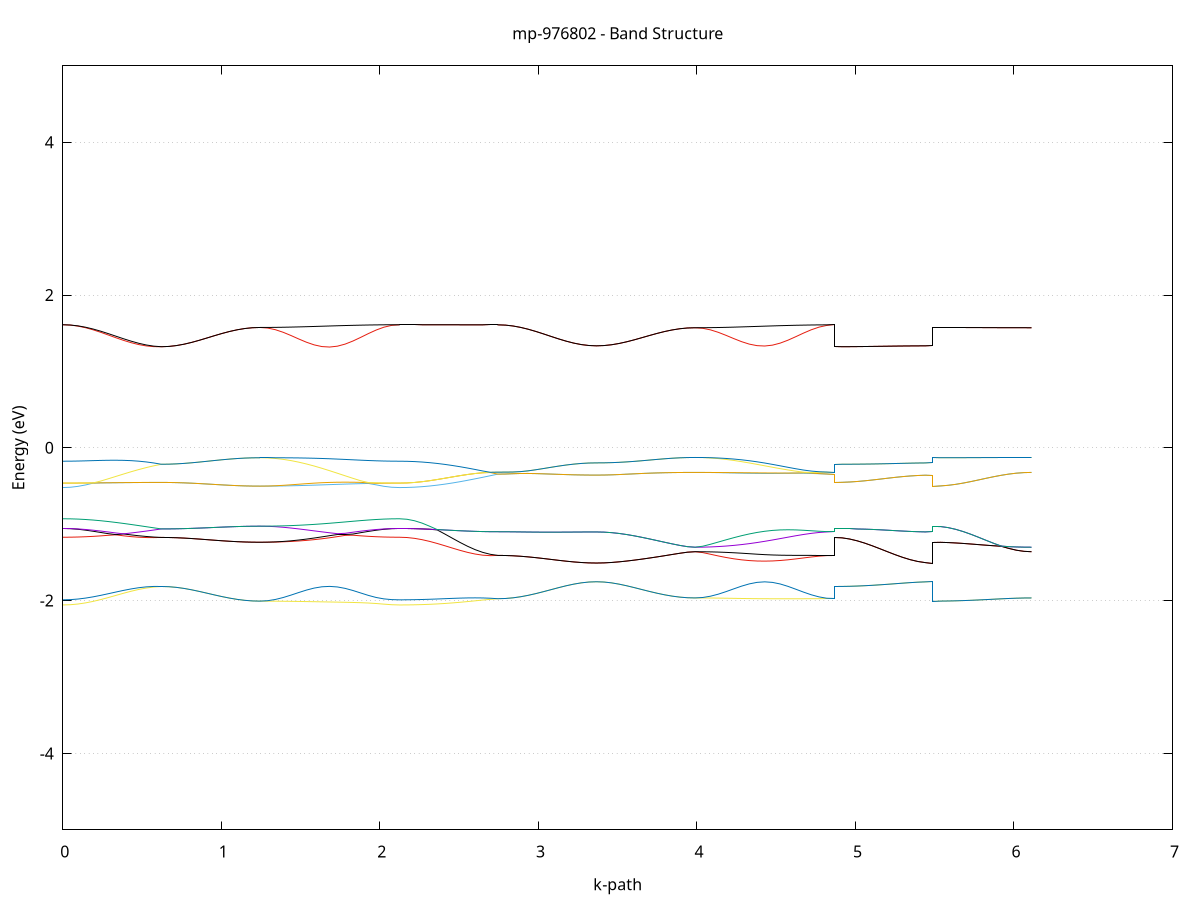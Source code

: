 set title 'mp-976802 - Band Structure'
set xlabel 'k-path'
set ylabel 'Energy (eV)'
set grid y
set yrange [-5:5]
set terminal png size 800,600
set output 'mp-976802_bands_gnuplot.png'
plot '-' using 1:2 with lines notitle, '-' using 1:2 with lines notitle, '-' using 1:2 with lines notitle, '-' using 1:2 with lines notitle, '-' using 1:2 with lines notitle, '-' using 1:2 with lines notitle, '-' using 1:2 with lines notitle, '-' using 1:2 with lines notitle, '-' using 1:2 with lines notitle, '-' using 1:2 with lines notitle, '-' using 1:2 with lines notitle, '-' using 1:2 with lines notitle, '-' using 1:2 with lines notitle, '-' using 1:2 with lines notitle, '-' using 1:2 with lines notitle, '-' using 1:2 with lines notitle, '-' using 1:2 with lines notitle, '-' using 1:2 with lines notitle, '-' using 1:2 with lines notitle, '-' using 1:2 with lines notitle, '-' using 1:2 with lines notitle, '-' using 1:2 with lines notitle, '-' using 1:2 with lines notitle, '-' using 1:2 with lines notitle, '-' using 1:2 with lines notitle, '-' using 1:2 with lines notitle, '-' using 1:2 with lines notitle, '-' using 1:2 with lines notitle, '-' using 1:2 with lines notitle, '-' using 1:2 with lines notitle, '-' using 1:2 with lines notitle, '-' using 1:2 with lines notitle, '-' using 1:2 with lines notitle, '-' using 1:2 with lines notitle, '-' using 1:2 with lines notitle, '-' using 1:2 with lines notitle, '-' using 1:2 with lines notitle, '-' using 1:2 with lines notitle, '-' using 1:2 with lines notitle, '-' using 1:2 with lines notitle, '-' using 1:2 with lines notitle, '-' using 1:2 with lines notitle, '-' using 1:2 with lines notitle, '-' using 1:2 with lines notitle, '-' using 1:2 with lines notitle, '-' using 1:2 with lines notitle, '-' using 1:2 with lines notitle, '-' using 1:2 with lines notitle
0.000000 -25.989590
0.047832 -25.989490
0.095664 -25.989090
0.143496 -25.988390
0.191328 -25.987490
0.239160 -25.986390
0.286992 -25.985090
0.334824 -25.983590
0.382656 -25.981990
0.430488 -25.980190
0.478320 -25.978390
0.526152 -25.976490
0.573984 -25.974490
0.621816 -25.972590
0.621816 -25.972590
0.669648 -25.972590
0.717480 -25.972590
0.765312 -25.972490
0.813144 -25.972390
0.860976 -25.972390
0.908808 -25.972290
0.956640 -25.972190
1.004472 -25.972190
1.052304 -25.972090
1.100136 -25.971990
1.147968 -25.971990
1.195800 -25.971990
1.243632 -25.971890
1.243632 -25.971890
1.292487 -25.972090
1.341341 -25.972490
1.390196 -25.973090
1.439050 -25.973990
1.487905 -25.974990
1.536759 -25.976290
1.585614 -25.977690
1.634468 -25.979090
1.683323 -25.980690
1.732177 -25.982190
1.781032 -25.983690
1.829886 -25.985090
1.878741 -25.986390
1.927595 -25.987490
1.976450 -25.988390
2.025304 -25.989090
2.074159 -25.989490
2.123013 -25.989590
2.123013 -25.989590
2.170823 -25.989390
2.218632 -25.988790
2.266442 -25.987790
2.314251 -25.986490
2.362061 -25.984890
2.409870 -25.983090
2.457680 -25.980990
2.505489 -25.978790
2.553299 -25.976490
2.601109 -25.974290
2.648918 -25.971990
2.696728 -25.969890
2.744537 -25.967890
2.744537 -25.967890
2.792369 -25.967790
2.840201 -25.967790
2.888033 -25.967690
2.935865 -25.967590
2.983697 -25.967490
3.031529 -25.967390
3.079361 -25.967190
3.127193 -25.967090
3.175025 -25.966990
3.222857 -25.966890
3.270689 -25.966790
3.318521 -25.966790
3.366353 -25.966790
3.366353 -25.966790
3.414185 -25.966790
3.462017 -25.966690
3.509849 -25.966690
3.557681 -25.966590
3.605513 -25.966590
3.653345 -25.966490
3.701177 -25.966390
3.749009 -25.966390
3.796841 -25.966290
3.844673 -25.966190
3.892505 -25.966190
3.940337 -25.966190
3.988169 -25.966190
3.988169 -25.966190
4.037024 -25.966190
4.085878 -25.966190
4.134733 -25.966290
4.183587 -25.966290
4.232442 -25.966490
4.281296 -25.966590
4.330151 -25.966690
4.379005 -25.966790
4.427860 -25.966990
4.476714 -25.967090
4.525569 -25.967290
4.574423 -25.967390
4.623278 -25.967490
4.672132 -25.967690
4.720987 -25.967690
4.769841 -25.967790
4.818696 -25.967790
4.867550 -25.967890
4.867550 -25.972590
4.915360 -25.972490
4.963169 -25.972290
5.010979 -25.971890
5.058788 -25.971290
5.106598 -25.970690
5.154408 -25.969990
5.202217 -25.969290
5.250027 -25.968590
5.297836 -25.967990
5.345646 -25.967490
5.393455 -25.967090
5.441265 -25.966790
5.489074 -25.966790
5.489074 -25.971890
5.536884 -25.971890
5.584693 -25.971590
5.632503 -25.971190
5.680312 -25.970690
5.728122 -25.970090
5.775931 -25.969390
5.823741 -25.968690
5.871550 -25.967990
5.919360 -25.967390
5.967169 -25.966890
6.014979 -25.966490
6.062788 -25.966190
6.110598 -25.966190
e
0.000000 -25.957690
0.047832 -25.957790
0.095664 -25.958090
0.143496 -25.958590
0.191328 -25.959290
0.239160 -25.960190
0.286992 -25.961190
0.334824 -25.962490
0.382656 -25.963890
0.430488 -25.965390
0.478320 -25.967090
0.526152 -25.968790
0.573984 -25.970690
0.621816 -25.972590
0.621816 -25.972590
0.669648 -25.972590
0.717480 -25.972590
0.765312 -25.972490
0.813144 -25.972390
0.860976 -25.972390
0.908808 -25.972290
0.956640 -25.972190
1.004472 -25.972190
1.052304 -25.972090
1.100136 -25.971990
1.147968 -25.971990
1.195800 -25.971990
1.243632 -25.971890
1.243632 -25.971890
1.292487 -25.971790
1.341341 -25.971490
1.390196 -25.970990
1.439050 -25.970190
1.487905 -25.969290
1.536759 -25.968290
1.585614 -25.967190
1.634468 -25.965990
1.683323 -25.964690
1.732177 -25.963490
1.781032 -25.962290
1.829886 -25.961190
1.878741 -25.960190
1.927595 -25.959290
1.976450 -25.958590
2.025304 -25.958090
2.074159 -25.957790
2.123013 -25.957690
2.123013 -25.957690
2.170823 -25.957690
2.218632 -25.957790
2.266442 -25.957990
2.314251 -25.958290
2.362061 -25.958590
2.409870 -25.959090
2.457680 -25.959790
2.505489 -25.960590
2.553299 -25.961690
2.601109 -25.962890
2.648918 -25.964390
2.696728 -25.965990
2.744537 -25.967890
2.744537 -25.967890
2.792369 -25.967790
2.840201 -25.967790
2.888033 -25.967690
2.935865 -25.967590
2.983697 -25.967490
3.031529 -25.967390
3.079361 -25.967190
3.127193 -25.967090
3.175025 -25.966990
3.222857 -25.966890
3.270689 -25.966790
3.318521 -25.966790
3.366353 -25.966790
3.366353 -25.966790
3.414185 -25.966790
3.462017 -25.966690
3.509849 -25.966690
3.557681 -25.966590
3.605513 -25.966590
3.653345 -25.966490
3.701177 -25.966390
3.749009 -25.966390
3.796841 -25.966290
3.844673 -25.966190
3.892505 -25.966190
3.940337 -25.966190
3.988169 -25.966190
3.988169 -25.966190
4.037024 -25.966190
4.085878 -25.966190
4.134733 -25.966190
4.183587 -25.966290
4.232442 -25.966290
4.281296 -25.966390
4.330151 -25.966490
4.379005 -25.966590
4.427860 -25.966790
4.476714 -25.966890
4.525569 -25.967090
4.574423 -25.967290
4.623278 -25.967390
4.672132 -25.967590
4.720987 -25.967690
4.769841 -25.967790
4.818696 -25.967790
4.867550 -25.967890
4.867550 -25.972590
4.915360 -25.972490
4.963169 -25.972290
5.010979 -25.971890
5.058788 -25.971290
5.106598 -25.970690
5.154408 -25.969990
5.202217 -25.969290
5.250027 -25.968590
5.297836 -25.967990
5.345646 -25.967490
5.393455 -25.967090
5.441265 -25.966790
5.489074 -25.966790
5.489074 -25.971890
5.536884 -25.971890
5.584693 -25.971590
5.632503 -25.971190
5.680312 -25.970690
5.728122 -25.970090
5.775931 -25.969390
5.823741 -25.968690
5.871550 -25.967990
5.919360 -25.967390
5.967169 -25.966890
6.014979 -25.966490
6.062788 -25.966190
6.110598 -25.966090
e
0.000000 -19.776290
0.047832 -19.776290
0.095664 -19.776990
0.143496 -19.777590
0.191328 -19.778590
0.239160 -19.779690
0.286992 -19.780890
0.334824 -19.781890
0.382656 -19.782890
0.430488 -19.783590
0.478320 -19.784190
0.526152 -19.784490
0.573984 -19.784390
0.621816 -19.784090
0.621816 -19.784090
0.669648 -19.783790
0.717480 -19.782990
0.765312 -19.781690
0.813144 -19.779990
0.860976 -19.777990
0.908808 -19.775790
0.956640 -19.773590
1.004472 -19.771490
1.052304 -19.769490
1.100136 -19.767790
1.147968 -19.766490
1.195800 -19.765790
1.243632 -19.765390
1.243632 -19.765390
1.292487 -19.765990
1.341341 -19.767390
1.390196 -19.769690
1.439050 -19.772490
1.487905 -19.775590
1.536759 -19.778590
1.585614 -19.781090
1.634468 -19.783090
1.683323 -19.784290
1.732177 -19.784490
1.781032 -19.783990
1.829886 -19.782790
1.878741 -19.781290
1.927595 -19.779590
1.976450 -19.778190
2.025304 -19.777190
2.074159 -19.776390
2.123013 -19.776290
2.123013 -19.776290
2.170823 -19.776690
2.218632 -19.777990
2.266442 -19.780090
2.314251 -19.782590
2.362061 -19.785690
2.409870 -19.789190
2.457680 -19.792490
2.505489 -19.795690
2.553299 -19.798490
2.601109 -19.800690
2.648918 -19.802290
2.696728 -19.802990
2.744537 -19.803290
2.744537 -19.803290
2.792369 -19.803290
2.840201 -19.803690
2.888033 -19.804490
2.935865 -19.805590
2.983697 -19.806790
3.031529 -19.808090
3.079361 -19.809490
3.127193 -19.810790
3.175025 -19.812190
3.222857 -19.813190
3.270689 -19.814090
3.318521 -19.814590
3.366353 -19.814690
3.366353 -19.814690
3.414185 -19.814490
3.462017 -19.813790
3.509849 -19.812490
3.557681 -19.810790
3.605513 -19.808790
3.653345 -19.806590
3.701177 -19.804390
3.749009 -19.802190
3.796841 -19.800190
3.844673 -19.798390
3.892505 -19.797290
3.940337 -19.796290
3.988169 -19.795990
3.988169 -19.795990
4.037024 -19.796490
4.085878 -19.798090
4.134733 -19.800390
4.183587 -19.803090
4.232442 -19.806290
4.281296 -19.809090
4.330151 -19.811590
4.379005 -19.813590
4.427860 -19.814490
4.476714 -19.814590
4.525569 -19.813990
4.574423 -19.812490
4.623278 -19.810590
4.672132 -19.808390
4.720987 -19.806290
4.769841 -19.804590
4.818696 -19.803490
4.867550 -19.803290
4.867550 -19.784090
4.915360 -19.784490
4.963169 -19.785790
5.010979 -19.787890
5.058788 -19.790590
5.106598 -19.793890
5.154408 -19.797490
5.202217 -19.801190
5.250027 -19.804790
5.297836 -19.808190
5.345646 -19.810890
5.393455 -19.812990
5.441265 -19.814390
5.489074 -19.814690
5.489074 -19.765390
5.536884 -19.765890
5.584693 -19.767190
5.632503 -19.769290
5.680312 -19.772090
5.728122 -19.775390
5.775931 -19.778890
5.823741 -19.782590
5.871550 -19.786290
5.919360 -19.789490
5.967169 -19.792290
6.014979 -19.794490
6.062788 -19.795590
6.110598 -19.795990
e
0.000000 -19.767590
0.047832 -19.767690
0.095664 -19.768490
0.143496 -19.769690
0.191328 -19.770890
0.239160 -19.772490
0.286992 -19.774090
0.334824 -19.775790
0.382656 -19.777690
0.430488 -19.779490
0.478320 -19.780990
0.526152 -19.782390
0.573984 -19.783390
0.621816 -19.784090
0.621816 -19.784090
0.669648 -19.783790
0.717480 -19.782990
0.765312 -19.781690
0.813144 -19.779990
0.860976 -19.777990
0.908808 -19.775790
0.956640 -19.773590
1.004472 -19.771490
1.052304 -19.769490
1.100136 -19.767790
1.147968 -19.766490
1.195800 -19.765790
1.243632 -19.765390
1.243632 -19.765390
1.292487 -19.765490
1.341341 -19.765690
1.390196 -19.765890
1.439050 -19.766190
1.487905 -19.766590
1.536759 -19.767090
1.585614 -19.767490
1.634468 -19.768090
1.683323 -19.768590
1.732177 -19.768990
1.781032 -19.769390
1.829886 -19.769690
1.878741 -19.769690
1.927595 -19.769690
1.976450 -19.769190
2.025304 -19.768490
2.074159 -19.767690
2.123013 -19.767590
2.123013 -19.767590
2.170823 -19.767990
2.218632 -19.769590
2.266442 -19.772090
2.314251 -19.775190
2.362061 -19.778690
2.409870 -19.782590
2.457680 -19.786590
2.505489 -19.790690
2.553299 -19.794490
2.601109 -19.797790
2.648918 -19.800390
2.696728 -19.802190
2.744537 -19.803290
2.744537 -19.803290
2.792369 -19.803290
2.840201 -19.803690
2.888033 -19.804490
2.935865 -19.805590
2.983697 -19.806790
3.031529 -19.808090
3.079361 -19.809490
3.127193 -19.810790
3.175025 -19.812190
3.222857 -19.813190
3.270689 -19.814090
3.318521 -19.814590
3.366353 -19.814690
3.366353 -19.814690
3.414185 -19.814490
3.462017 -19.813790
3.509849 -19.812490
3.557681 -19.810790
3.605513 -19.808790
3.653345 -19.806590
3.701177 -19.804390
3.749009 -19.802190
3.796841 -19.800190
3.844673 -19.798390
3.892505 -19.797290
3.940337 -19.796290
3.988169 -19.795990
3.988169 -19.795990
4.037024 -19.796090
4.085878 -19.796290
4.134733 -19.796590
4.183587 -19.796890
4.232442 -19.797290
4.281296 -19.797790
4.330151 -19.798390
4.379005 -19.799090
4.427860 -19.799590
4.476714 -19.800290
4.525569 -19.800890
4.574423 -19.801290
4.623278 -19.801790
4.672132 -19.802190
4.720987 -19.802490
4.769841 -19.802890
4.818696 -19.802990
4.867550 -19.803290
4.867550 -19.784090
4.915360 -19.784490
4.963169 -19.785790
5.010979 -19.787890
5.058788 -19.790590
5.106598 -19.793890
5.154408 -19.797490
5.202217 -19.801190
5.250027 -19.804790
5.297836 -19.808190
5.345646 -19.810890
5.393455 -19.812990
5.441265 -19.814390
5.489074 -19.814690
5.489074 -19.765390
5.536884 -19.765890
5.584693 -19.767190
5.632503 -19.769290
5.680312 -19.772090
5.728122 -19.775390
5.775931 -19.778890
5.823741 -19.782590
5.871550 -19.786290
5.919360 -19.789490
5.967169 -19.792290
6.014979 -19.794490
6.062788 -19.795590
6.110598 -19.795990
e
0.000000 -18.647590
0.047832 -18.647290
0.095664 -18.646890
0.143496 -18.646090
0.191328 -18.644690
0.239160 -18.643190
0.286992 -18.641590
0.334824 -18.639690
0.382656 -18.638090
0.430488 -18.636490
0.478320 -18.635190
0.526152 -18.634190
0.573984 -18.633490
0.621816 -18.633290
0.621816 -18.633290
0.669648 -18.633590
0.717480 -18.634690
0.765312 -18.636490
0.813144 -18.638990
0.860976 -18.641690
0.908808 -18.644890
0.956640 -18.648090
1.004472 -18.651290
1.052304 -18.654290
1.100136 -18.656690
1.147968 -18.658590
1.195800 -18.659890
1.243632 -18.660090
1.243632 -18.660090
1.292487 -18.660190
1.341341 -18.659690
1.390196 -18.659290
1.439050 -18.658690
1.487905 -18.657890
1.536759 -18.657090
1.585614 -18.656190
1.634468 -18.655190
1.683323 -18.654190
1.732177 -18.652890
1.781032 -18.651990
1.829886 -18.650990
1.878741 -18.650190
1.927595 -18.649390
1.976450 -18.648690
2.025304 -18.648090
2.074159 -18.647690
2.123013 -18.647590
2.123013 -18.647590
2.170823 -18.647490
2.218632 -18.647590
2.266442 -18.647490
2.314251 -18.647290
2.362061 -18.646990
2.409870 -18.646790
2.457680 -18.646290
2.505489 -18.645990
2.553299 -18.645790
2.601109 -18.645490
2.648918 -18.645390
2.696728 -18.645190
2.744537 -18.645290
2.744537 -18.645290
2.792369 -18.644890
2.840201 -18.644290
2.888033 -18.643290
2.935865 -18.641890
2.983697 -18.640290
3.031529 -18.638490
3.079361 -18.636690
3.127193 -18.635090
3.175025 -18.633590
3.222857 -18.632190
3.270689 -18.631190
3.318521 -18.630690
3.366353 -18.630290
3.366353 -18.630290
3.414185 -18.630790
3.462017 -18.631890
3.509849 -18.633590
3.557681 -18.635990
3.605513 -18.638890
3.653345 -18.641990
3.701177 -18.645190
3.749009 -18.648490
3.796841 -18.651290
3.844673 -18.653790
3.892505 -18.655790
3.940337 -18.656790
3.988169 -18.657090
3.988169 -18.657090
4.037024 -18.657090
4.085878 -18.656890
4.134733 -18.656390
4.183587 -18.655790
4.232442 -18.655090
4.281296 -18.654090
4.330151 -18.653090
4.379005 -18.652090
4.427860 -18.651090
4.476714 -18.650090
4.525569 -18.649190
4.574423 -18.648090
4.623278 -18.647290
4.672132 -18.646490
4.720987 -18.645790
4.769841 -18.645390
4.818696 -18.645190
4.867550 -18.645290
4.867550 -18.633290
4.915360 -18.633190
4.963169 -18.633090
5.010979 -18.632790
5.058788 -18.632490
5.106598 -18.632190
5.154408 -18.631790
5.202217 -18.631490
5.250027 -18.631090
5.297836 -18.630890
5.345646 -18.630690
5.393455 -18.630490
5.441265 -18.630490
5.489074 -18.630290
5.489074 -18.660090
5.536884 -18.660190
5.584693 -18.659990
5.632503 -18.659790
5.680312 -18.659490
5.728122 -18.659190
5.775931 -18.658790
5.823741 -18.658490
5.871550 -18.658190
5.919360 -18.657790
5.967169 -18.657490
6.014979 -18.657490
6.062788 -18.657190
6.110598 -18.657090
e
0.000000 -18.647590
0.047832 -18.647290
0.095664 -18.646890
0.143496 -18.645990
0.191328 -18.644690
0.239160 -18.643190
0.286992 -18.641390
0.334824 -18.639590
0.382656 -18.637990
0.430488 -18.636490
0.478320 -18.634990
0.526152 -18.633990
0.573984 -18.633390
0.621816 -18.633290
0.621816 -18.633290
0.669648 -18.633590
0.717480 -18.634690
0.765312 -18.636490
0.813144 -18.638990
0.860976 -18.641690
0.908808 -18.644890
0.956640 -18.648090
1.004472 -18.651290
1.052304 -18.654290
1.100136 -18.656690
1.147968 -18.658590
1.195800 -18.659890
1.243632 -18.660090
1.243632 -18.660090
1.292487 -18.659590
1.341341 -18.657390
1.390196 -18.653990
1.439050 -18.649990
1.487905 -18.645590
1.536759 -18.641390
1.585614 -18.637590
1.634468 -18.634890
1.683323 -18.633190
1.732177 -18.632690
1.781032 -18.633590
1.829886 -18.635390
1.878741 -18.637890
1.927595 -18.640790
1.976450 -18.643490
2.025304 -18.645690
2.074159 -18.646990
2.123013 -18.647590
2.123013 -18.647590
2.170823 -18.647490
2.218632 -18.647590
2.266442 -18.647490
2.314251 -18.647290
2.362061 -18.646990
2.409870 -18.646790
2.457680 -18.646290
2.505489 -18.645990
2.553299 -18.645790
2.601109 -18.645490
2.648918 -18.645390
2.696728 -18.645190
2.744537 -18.645290
2.744537 -18.645290
2.792369 -18.644890
2.840201 -18.644290
2.888033 -18.643290
2.935865 -18.641890
2.983697 -18.640290
3.031529 -18.638490
3.079361 -18.636690
3.127193 -18.635090
3.175025 -18.633590
3.222857 -18.632190
3.270689 -18.631190
3.318521 -18.630690
3.366353 -18.630290
3.366353 -18.630290
3.414185 -18.630790
3.462017 -18.631890
3.509849 -18.633590
3.557681 -18.635990
3.605513 -18.638890
3.653345 -18.641990
3.701177 -18.645190
3.749009 -18.648490
3.796841 -18.651290
3.844673 -18.653790
3.892505 -18.655790
3.940337 -18.656790
3.988169 -18.657090
3.988169 -18.657090
4.037024 -18.656490
4.085878 -18.654490
4.134733 -18.651090
4.183587 -18.647090
4.232442 -18.642690
4.281296 -18.638290
4.330151 -18.634590
4.379005 -18.631890
4.427860 -18.630290
4.476714 -18.629990
4.525569 -18.630790
4.574423 -18.632490
4.623278 -18.634990
4.672132 -18.637790
4.720987 -18.640590
4.769841 -18.642990
4.818696 -18.644590
4.867550 -18.645290
4.867550 -18.633290
4.915360 -18.633190
4.963169 -18.633090
5.010979 -18.632790
5.058788 -18.632490
5.106598 -18.632190
5.154408 -18.631790
5.202217 -18.631490
5.250027 -18.631090
5.297836 -18.630890
5.345646 -18.630690
5.393455 -18.630490
5.441265 -18.630490
5.489074 -18.630290
5.489074 -18.660090
5.536884 -18.660190
5.584693 -18.659990
5.632503 -18.659790
5.680312 -18.659490
5.728122 -18.659190
5.775931 -18.658790
5.823741 -18.658490
5.871550 -18.658190
5.919360 -18.657790
5.967169 -18.657490
6.014979 -18.657490
6.062788 -18.657190
6.110598 -18.657090
e
0.000000 -9.581490
0.047832 -9.581090
0.095664 -9.579690
0.143496 -9.577390
0.191328 -9.574290
0.239160 -9.570390
0.286992 -9.565690
0.334824 -9.560390
0.382656 -9.554490
0.430488 -9.548090
0.478320 -9.541290
0.526152 -9.542490
0.573984 -9.543890
0.621816 -9.544390
0.621816 -9.544390
0.669648 -9.544490
0.717480 -9.544790
0.765312 -9.545290
0.813144 -9.546090
0.860976 -9.547190
0.908808 -9.548390
0.956640 -9.549590
1.004472 -9.550790
1.052304 -9.551990
1.100136 -9.552990
1.147968 -9.553690
1.195800 -9.554190
1.243632 -9.554290
1.243632 -9.554290
1.292487 -9.554190
1.341341 -9.553890
1.390196 -9.553390
1.439050 -9.552890
1.487905 -9.552390
1.536759 -9.551790
1.585614 -9.551190
1.634468 -9.550090
1.683323 -9.549690
1.732177 -9.555290
1.781032 -9.560690
1.829886 -9.565690
1.878741 -9.570190
1.927595 -9.574190
1.976450 -9.577290
2.025304 -9.579590
2.074159 -9.581090
2.123013 -9.581490
2.123013 -9.581490
2.170823 -9.579090
2.218632 -9.571890
2.266442 -9.560090
2.314251 -9.544490
2.362061 -9.534890
2.409870 -9.538190
2.457680 -9.541590
2.505489 -9.544990
2.553299 -9.548090
2.601109 -9.550690
2.648918 -9.552690
2.696728 -9.553890
2.744537 -9.554290
2.744537 -9.554290
2.792369 -9.554490
2.840201 -9.555090
2.888033 -9.556090
2.935865 -9.557290
2.983697 -9.558890
3.031529 -9.560590
3.079361 -9.562590
3.127193 -9.564590
3.175025 -9.566490
3.222857 -9.568390
3.270689 -9.569890
3.318521 -9.570890
3.366353 -9.571190
3.366353 -9.571190
3.414185 -9.571090
3.462017 -9.570790
3.509849 -9.570590
3.557681 -9.570390
3.605513 -9.570590
3.653345 -9.570890
3.701177 -9.571490
3.749009 -9.572090
3.796841 -9.572690
3.844673 -9.573290
3.892505 -9.573790
3.940337 -9.574090
3.988169 -9.574190
3.988169 -9.574190
4.037024 -9.574090
4.085878 -9.573890
4.134733 -9.573590
4.183587 -9.573190
4.232442 -9.572490
4.281296 -9.571590
4.330151 -9.570490
4.379005 -9.569190
4.427860 -9.567590
4.476714 -9.565890
4.525569 -9.563890
4.574423 -9.561990
4.623278 -9.559990
4.672132 -9.558190
4.720987 -9.556590
4.769841 -9.555390
4.818696 -9.554590
4.867550 -9.554290
4.867550 -9.544390
4.915360 -9.545690
4.963169 -9.548590
5.010979 -9.551590
5.058788 -9.554290
5.106598 -9.556690
5.154408 -9.558990
5.202217 -9.561190
5.250027 -9.563590
5.297836 -9.565990
5.345646 -9.568090
5.393455 -9.569790
5.441265 -9.570890
5.489074 -9.571190
5.489074 -9.554290
5.536884 -9.554490
5.584693 -9.555190
5.632503 -9.556290
5.680312 -9.557790
5.728122 -9.559690
5.775931 -9.561890
5.823741 -9.564390
5.871550 -9.566790
5.919360 -9.569190
5.967169 -9.571190
6.014979 -9.572790
6.062788 -9.573790
6.110598 -9.574190
e
0.000000 -9.526190
0.047832 -9.526290
0.095664 -9.526690
0.143496 -9.527390
0.191328 -9.528190
0.239160 -9.529290
0.286992 -9.530690
0.334824 -9.532390
0.382656 -9.534690
0.430488 -9.537490
0.478320 -9.540190
0.526152 -9.542290
0.573984 -9.543790
0.621816 -9.544390
0.621816 -9.544390
0.669648 -9.544490
0.717480 -9.544790
0.765312 -9.545290
0.813144 -9.546090
0.860976 -9.547190
0.908808 -9.548390
0.956640 -9.549590
1.004472 -9.550790
1.052304 -9.551990
1.100136 -9.552990
1.147968 -9.553690
1.195800 -9.554190
1.243632 -9.554290
1.243632 -9.554290
1.292487 -9.554090
1.341341 -9.553390
1.390196 -9.552390
1.439050 -9.550890
1.487905 -9.549190
1.536759 -9.547190
1.585614 -9.544890
1.634468 -9.544090
1.683323 -9.547990
1.732177 -9.544590
1.781032 -9.539790
1.829886 -9.533790
1.878741 -9.531090
1.927595 -9.529390
1.976450 -9.527990
2.025304 -9.526990
2.074159 -9.526390
2.123013 -9.526190
2.123013 -9.526190
2.170823 -9.526590
2.218632 -9.527690
2.266442 -9.529490
2.314251 -9.531890
2.362061 -9.534890
2.409870 -9.538190
2.457680 -9.541590
2.505489 -9.544990
2.553299 -9.548090
2.601109 -9.550690
2.648918 -9.552690
2.696728 -9.553890
2.744537 -9.554290
2.744537 -9.554290
2.792369 -9.554490
2.840201 -9.555090
2.888033 -9.556090
2.935865 -9.557290
2.983697 -9.558890
3.031529 -9.560590
3.079361 -9.562590
3.127193 -9.564590
3.175025 -9.566490
3.222857 -9.568390
3.270689 -9.569890
3.318521 -9.570890
3.366353 -9.571190
3.366353 -9.571190
3.414185 -9.571090
3.462017 -9.570790
3.509849 -9.570590
3.557681 -9.570390
3.605513 -9.570590
3.653345 -9.570890
3.701177 -9.571490
3.749009 -9.572090
3.796841 -9.572690
3.844673 -9.573290
3.892505 -9.573790
3.940337 -9.574090
3.988169 -9.574190
3.988169 -9.574190
4.037024 -9.573990
4.085878 -9.573590
4.134733 -9.572790
4.183587 -9.571790
4.232442 -9.570590
4.281296 -9.569090
4.330151 -9.567590
4.379005 -9.565890
4.427860 -9.564190
4.476714 -9.562390
4.525569 -9.560790
4.574423 -9.559190
4.623278 -9.557790
4.672132 -9.556590
4.720987 -9.555590
4.769841 -9.554890
4.818696 -9.554490
4.867550 -9.554290
4.867550 -9.544390
4.915360 -9.545690
4.963169 -9.548590
5.010979 -9.551590
5.058788 -9.554290
5.106598 -9.556690
5.154408 -9.558990
5.202217 -9.561190
5.250027 -9.563590
5.297836 -9.565990
5.345646 -9.568090
5.393455 -9.569790
5.441265 -9.570890
5.489074 -9.571190
5.489074 -9.554290
5.536884 -9.554490
5.584693 -9.555190
5.632503 -9.556290
5.680312 -9.557790
5.728122 -9.559690
5.775931 -9.561890
5.823741 -9.564390
5.871550 -9.566790
5.919360 -9.569190
5.967169 -9.571190
6.014979 -9.572790
6.062788 -9.573790
6.110598 -9.574190
e
0.000000 -9.526190
0.047832 -9.526290
0.095664 -9.526690
0.143496 -9.527290
0.191328 -9.528090
0.239160 -9.529090
0.286992 -9.530290
0.334824 -9.531990
0.382656 -9.534190
0.430488 -9.537090
0.478320 -9.539990
0.526152 -9.534190
0.573984 -9.531490
0.621816 -9.531590
0.621816 -9.531590
0.669648 -9.531190
0.717480 -9.529990
0.765312 -9.527890
0.813144 -9.525090
0.860976 -9.521790
0.908808 -9.518690
0.956640 -9.518390
1.004472 -9.518190
1.052304 -9.517990
1.100136 -9.517790
1.147968 -9.517590
1.195800 -9.517590
1.243632 -9.517490
1.243632 -9.517490
1.292487 -9.517990
1.341341 -9.519490
1.390196 -9.521890
1.439050 -9.525090
1.487905 -9.529090
1.536759 -9.533590
1.585614 -9.538690
1.634468 -9.542490
1.683323 -9.540090
1.732177 -9.537590
1.781032 -9.535190
1.829886 -9.532990
1.878741 -9.528490
1.927595 -9.527190
1.976450 -9.526790
2.025304 -9.526490
2.074159 -9.526290
2.123013 -9.526190
2.123013 -9.526190
2.170823 -9.526590
2.218632 -9.527690
2.266442 -9.529490
2.314251 -9.531890
2.362061 -9.525790
2.409870 -9.504690
2.457680 -9.502590
2.505489 -9.502290
2.553299 -9.501990
2.601109 -9.501690
2.648918 -9.501490
2.696728 -9.501390
2.744537 -9.501390
2.744537 -9.501390
2.792369 -9.502190
2.840201 -9.504790
2.888033 -9.508790
2.935865 -9.513890
2.983697 -9.519690
3.031529 -9.525690
3.079361 -9.531690
3.127193 -9.537190
3.175025 -9.541890
3.222857 -9.545690
3.270689 -9.548390
3.318521 -9.549990
3.366353 -9.550490
3.366353 -9.550490
3.414185 -9.550090
3.462017 -9.548790
3.509849 -9.546590
3.557681 -9.543290
3.605513 -9.539090
3.653345 -9.534190
3.701177 -9.528790
3.749009 -9.523390
3.796841 -9.518190
3.844673 -9.513590
3.892505 -9.510090
3.940337 -9.507790
3.988169 -9.506990
3.988169 -9.506990
4.037024 -9.508690
4.085878 -9.513390
4.134733 -9.520290
4.183587 -9.528490
4.232442 -9.536790
4.281296 -9.544290
4.330151 -9.550190
4.379005 -9.553890
4.427860 -9.554790
4.476714 -9.552990
4.525569 -9.548490
4.574423 -9.541790
4.623278 -9.533490
4.672132 -9.524390
4.720987 -9.515590
4.769841 -9.508090
4.818696 -9.503090
4.867550 -9.501390
4.867550 -9.531590
4.915360 -9.532890
4.963169 -9.534990
5.010979 -9.537290
5.058788 -9.539690
5.106598 -9.542190
5.154408 -9.544590
5.202217 -9.546590
5.250027 -9.548090
5.297836 -9.549190
5.345646 -9.549890
5.393455 -9.550190
5.441265 -9.550390
5.489074 -9.550490
5.489074 -9.517490
5.536884 -9.515490
5.584693 -9.509590
5.632503 -9.501190
5.680312 -9.502090
5.728122 -9.503090
5.775931 -9.504090
5.823741 -9.504890
5.871550 -9.505590
5.919360 -9.506190
5.967169 -9.506590
6.014979 -9.506790
6.062788 -9.506990
6.110598 -9.506990
e
0.000000 -9.503090
0.047832 -9.503690
0.095664 -9.505390
0.143496 -9.507990
0.191328 -9.511390
0.239160 -9.515390
0.286992 -9.519590
0.334824 -9.523590
0.382656 -9.526790
0.430488 -9.528890
0.478320 -9.530190
0.526152 -9.530990
0.573984 -9.531390
0.621816 -9.531590
0.621816 -9.531590
0.669648 -9.531190
0.717480 -9.529990
0.765312 -9.527890
0.813144 -9.525090
0.860976 -9.521790
0.908808 -9.518690
0.956640 -9.518390
1.004472 -9.518190
1.052304 -9.517990
1.100136 -9.517790
1.147968 -9.517590
1.195800 -9.517590
1.243632 -9.517490
1.243632 -9.517490
1.292487 -9.517090
1.341341 -9.515790
1.390196 -9.513790
1.439050 -9.512390
1.487905 -9.517390
1.536759 -9.521690
1.585614 -9.524890
1.634468 -9.526890
1.683323 -9.527890
1.732177 -9.528090
1.781032 -9.527890
1.829886 -9.527390
1.878741 -9.525490
1.927595 -9.519290
1.976450 -9.512890
2.025304 -9.507690
2.074159 -9.504290
2.123013 -9.503090
2.123013 -9.503090
2.170823 -9.503090
2.218632 -9.503190
2.266442 -9.503190
2.314251 -9.503090
2.362061 -9.502990
2.409870 -9.502790
2.457680 -9.502590
2.505489 -9.502290
2.553299 -9.501990
2.601109 -9.501690
2.648918 -9.501490
2.696728 -9.501390
2.744537 -9.501390
2.744537 -9.501390
2.792369 -9.502190
2.840201 -9.504790
2.888033 -9.508790
2.935865 -9.513890
2.983697 -9.519690
3.031529 -9.525690
3.079361 -9.531690
3.127193 -9.537190
3.175025 -9.541890
3.222857 -9.545690
3.270689 -9.548390
3.318521 -9.549990
3.366353 -9.550490
3.366353 -9.550490
3.414185 -9.550090
3.462017 -9.548790
3.509849 -9.546590
3.557681 -9.543290
3.605513 -9.539090
3.653345 -9.534190
3.701177 -9.528790
3.749009 -9.523390
3.796841 -9.518190
3.844673 -9.513590
3.892505 -9.510090
3.940337 -9.507790
3.988169 -9.506990
3.988169 -9.506990
4.037024 -9.506990
4.085878 -9.506890
4.134733 -9.506690
4.183587 -9.506390
4.232442 -9.506090
4.281296 -9.505690
4.330151 -9.505290
4.379005 -9.504790
4.427860 -9.504290
4.476714 -9.503890
4.525569 -9.503390
4.574423 -9.502890
4.623278 -9.502490
4.672132 -9.502090
4.720987 -9.501790
4.769841 -9.501490
4.818696 -9.501390
4.867550 -9.501390
4.867550 -9.531590
4.915360 -9.532890
4.963169 -9.534990
5.010979 -9.537290
5.058788 -9.539690
5.106598 -9.542190
5.154408 -9.544590
5.202217 -9.546590
5.250027 -9.548090
5.297836 -9.549190
5.345646 -9.549890
5.393455 -9.550190
5.441265 -9.550390
5.489074 -9.550490
5.489074 -9.517490
5.536884 -9.515490
5.584693 -9.509590
5.632503 -9.501190
5.680312 -9.502090
5.728122 -9.503090
5.775931 -9.504090
5.823741 -9.504890
5.871550 -9.505590
5.919360 -9.506190
5.967169 -9.506590
6.014979 -9.506790
6.062788 -9.506990
6.110598 -9.506990
e
0.000000 -9.503090
0.047832 -9.503690
0.095664 -9.505290
0.143496 -9.507890
0.191328 -9.511290
0.239160 -9.515190
0.286992 -9.519290
0.334824 -9.523190
0.382656 -9.526290
0.430488 -9.528490
0.478320 -9.529990
0.526152 -9.530890
0.573984 -9.526890
0.621816 -9.519590
0.621816 -9.519590
0.669648 -9.519590
0.717480 -9.519490
0.765312 -9.519390
0.813144 -9.519190
0.860976 -9.518890
0.908808 -9.517990
0.956640 -9.514090
1.004472 -9.510290
1.052304 -9.506790
1.100136 -9.503890
1.147968 -9.501590
1.195800 -9.500190
1.243632 -9.499690
1.243632 -9.499690
1.292487 -9.500690
1.341341 -9.503390
1.390196 -9.507490
1.439050 -9.510890
1.487905 -9.507390
1.536759 -9.503390
1.585614 -9.501090
1.634468 -9.501490
1.683323 -9.501790
1.732177 -9.502090
1.781032 -9.502390
1.829886 -9.502590
1.878741 -9.502790
1.927595 -9.502890
1.976450 -9.502990
2.025304 -9.503090
2.074159 -9.503090
2.123013 -9.503090
2.123013 -9.503090
2.170823 -9.503090
2.218632 -9.503190
2.266442 -9.503190
2.314251 -9.503090
2.362061 -9.502990
2.409870 -9.502790
2.457680 -9.482390
2.505489 -9.459890
2.553299 -9.438190
2.601109 -9.418490
2.648918 -9.401490
2.696728 -9.387990
2.744537 -9.378490
2.744537 -9.378490
2.792369 -9.377990
2.840201 -9.376790
2.888033 -9.374890
2.935865 -9.372490
2.983697 -9.369890
3.031529 -9.367290
3.079361 -9.364690
3.127193 -9.362390
3.175025 -9.360390
3.222857 -9.358790
3.270689 -9.357590
3.318521 -9.356890
3.366353 -9.356590
3.366353 -9.356590
3.414185 -9.356790
3.462017 -9.357490
3.509849 -9.358590
3.557681 -9.360090
3.605513 -9.361890
3.653345 -9.363990
3.701177 -9.366290
3.749009 -9.368690
3.796841 -9.370990
3.844673 -9.373090
3.892505 -9.374790
3.940337 -9.375790
3.988169 -9.376190
3.988169 -9.376190
4.037024 -9.376090
4.085878 -9.375590
4.134733 -9.374990
4.183587 -9.374090
4.232442 -9.373290
4.281296 -9.372490
4.330151 -9.371890
4.379005 -9.371490
4.427860 -9.371490
4.476714 -9.371790
4.525569 -9.372390
4.574423 -9.373390
4.623278 -9.374490
4.672132 -9.375590
4.720987 -9.376690
4.769841 -9.377690
4.818696 -9.378290
4.867550 -9.378490
4.867550 -9.519590
4.915360 -9.515290
4.963169 -9.505390
5.010979 -9.492290
5.058788 -9.476790
5.106598 -9.459590
5.154408 -9.441290
5.202217 -9.422790
5.250027 -9.405090
5.297836 -9.389090
5.345646 -9.375490
5.393455 -9.365190
5.441265 -9.358790
5.489074 -9.356590
5.489074 -9.499690
5.536884 -9.499890
5.584693 -9.500390
5.632503 -9.500090
5.680312 -9.487490
5.728122 -9.472590
5.775931 -9.456090
5.823741 -9.439090
5.871550 -9.422490
5.919360 -9.407190
5.967169 -9.394290
6.014979 -9.384490
6.062788 -9.378290
6.110598 -9.376190
e
0.000000 -9.460690
0.047832 -9.461090
0.095664 -9.462290
0.143496 -9.464390
0.191328 -9.467290
0.239160 -9.470890
0.286992 -9.475190
0.334824 -9.480190
0.382656 -9.485790
0.430488 -9.491790
0.478320 -9.498390
0.526152 -9.505190
0.573984 -9.512390
0.621816 -9.519590
0.621816 -9.519590
0.669648 -9.519590
0.717480 -9.519490
0.765312 -9.519390
0.813144 -9.519190
0.860976 -9.518890
0.908808 -9.517990
0.956640 -9.514090
1.004472 -9.510290
1.052304 -9.506790
1.100136 -9.503890
1.147968 -9.501590
1.195800 -9.500190
1.243632 -9.499690
1.243632 -9.499690
1.292487 -9.499790
1.341341 -9.499890
1.390196 -9.499990
1.439050 -9.500290
1.487905 -9.500490
1.536759 -9.500790
1.585614 -9.498890
1.634468 -9.494190
1.683323 -9.489190
1.732177 -9.484290
1.781032 -9.479490
1.829886 -9.474990
1.878741 -9.470890
1.927595 -9.467390
1.976450 -9.464490
2.025304 -9.462390
2.074159 -9.461090
2.123013 -9.460690
2.123013 -9.460690
2.170823 -9.459090
2.218632 -9.454390
2.266442 -9.446890
2.314251 -9.437090
2.362061 -9.425690
2.409870 -9.413590
2.457680 -9.401490
2.505489 -9.390490
2.553299 -9.381390
2.601109 -9.374990
2.648918 -9.372090
2.696728 -9.373190
2.744537 -9.378490
2.744537 -9.378490
2.792369 -9.377990
2.840201 -9.376790
2.888033 -9.374890
2.935865 -9.372490
2.983697 -9.369890
3.031529 -9.367290
3.079361 -9.364690
3.127193 -9.362390
3.175025 -9.360390
3.222857 -9.358790
3.270689 -9.357590
3.318521 -9.356890
3.366353 -9.356590
3.366353 -9.356590
3.414185 -9.356790
3.462017 -9.357490
3.509849 -9.358590
3.557681 -9.360090
3.605513 -9.361890
3.653345 -9.363990
3.701177 -9.366290
3.749009 -9.368690
3.796841 -9.370990
3.844673 -9.373090
3.892505 -9.374790
3.940337 -9.375790
3.988169 -9.376190
3.988169 -9.376190
4.037024 -9.375590
4.085878 -9.373890
4.134733 -9.371490
4.183587 -9.368890
4.232442 -9.366390
4.281296 -9.364290
4.330151 -9.362790
4.379005 -9.361890
4.427860 -9.361690
4.476714 -9.362190
4.525569 -9.363390
4.574423 -9.365190
4.623278 -9.367590
4.672132 -9.370290
4.720987 -9.373190
4.769841 -9.375890
4.818696 -9.377790
4.867550 -9.378490
4.867550 -9.519590
4.915360 -9.515290
4.963169 -9.505390
5.010979 -9.492290
5.058788 -9.476790
5.106598 -9.459590
5.154408 -9.441290
5.202217 -9.422790
5.250027 -9.405090
5.297836 -9.389090
5.345646 -9.375490
5.393455 -9.365190
5.441265 -9.358790
5.489074 -9.356590
5.489074 -9.499690
5.536884 -9.499890
5.584693 -9.500390
5.632503 -9.500090
5.680312 -9.487490
5.728122 -9.472590
5.775931 -9.456090
5.823741 -9.439090
5.871550 -9.422490
5.919360 -9.407190
5.967169 -9.394290
6.014979 -9.384490
6.062788 -9.378290
6.110598 -9.376190
e
0.000000 -2.056890
0.047832 -2.053790
0.095664 -2.044690
0.143496 -2.029890
0.191328 -2.010190
0.239160 -1.986490
0.286992 -1.959990
0.334824 -1.931990
0.382656 -1.903990
0.430488 -1.877590
0.478320 -1.854290
0.526152 -1.835490
0.573984 -1.822190
0.621816 -1.815190
0.621816 -1.815190
0.669648 -1.818190
0.717480 -1.826890
0.765312 -1.840690
0.813144 -1.858790
0.860976 -1.879790
0.908808 -1.902490
0.956640 -1.925590
1.004472 -1.947590
1.052304 -1.967390
1.100136 -1.983990
1.147968 -1.996390
1.195800 -2.004190
1.243632 -2.006790
1.243632 -2.006790
1.292487 -2.006990
1.341341 -2.007590
1.390196 -2.008490
1.439050 -2.009690
1.487905 -2.011090
1.536759 -2.012690
1.585614 -2.014390
1.634468 -2.016190
1.683323 -2.017990
1.732177 -2.019890
1.781032 -2.021890
1.829886 -2.024290
1.878741 -2.027390
1.927595 -2.031690
1.976450 -2.037990
2.025304 -2.046190
2.074159 -2.053790
2.123013 -2.056890
2.123013 -2.056890
2.170823 -2.056390
2.218632 -2.054790
2.266442 -2.052190
2.314251 -2.048490
2.362061 -2.043590
2.409870 -2.037590
2.457680 -2.030290
2.505489 -2.021990
2.553299 -2.012690
2.601109 -2.002790
2.648918 -1.992690
2.696728 -1.983190
2.744537 -1.975090
2.744537 -1.975090
2.792369 -1.972190
2.840201 -1.963490
2.888033 -1.949490
2.935865 -1.930790
2.983697 -1.908390
3.031529 -1.883290
3.079361 -1.856890
3.127193 -1.830590
3.175025 -1.805890
3.222857 -1.784390
3.270689 -1.767590
3.318521 -1.756790
3.366353 -1.753090
3.366353 -1.753090
3.414185 -1.756890
3.462017 -1.767890
3.509849 -1.784790
3.557681 -1.806090
3.605513 -1.830090
3.653345 -1.855290
3.701177 -1.880190
3.749009 -1.903590
3.796841 -1.924390
3.844673 -1.941590
3.892505 -1.954390
3.940337 -1.962390
3.988169 -1.964990
3.988169 -1.964990
4.037024 -1.965290
4.085878 -1.966090
4.134733 -1.967390
4.183587 -1.968890
4.232442 -1.970490
4.281296 -1.972090
4.330151 -1.973490
4.379005 -1.974590
4.427860 -1.975290
4.476714 -1.975690
4.525569 -1.975890
4.574423 -1.975790
4.623278 -1.975690
4.672132 -1.975490
4.720987 -1.975290
4.769841 -1.975190
4.818696 -1.975090
4.867550 -1.975090
4.867550 -1.815190
4.915360 -1.814490
4.963169 -1.812590
5.010979 -1.809390
5.058788 -1.805090
5.106598 -1.799690
5.154408 -1.793390
5.202217 -1.786490
5.250027 -1.779090
5.297836 -1.771690
5.345646 -1.764690
5.393455 -1.758690
5.441265 -1.754590
5.489074 -1.753090
5.489074 -2.006790
5.536884 -2.006290
5.584693 -2.004990
5.632503 -2.002790
5.680312 -1.999790
5.728122 -1.995990
5.775931 -1.991690
5.823741 -1.986790
5.871550 -1.981690
5.919360 -1.976690
5.967169 -1.972090
6.014979 -1.968390
6.062788 -1.965890
6.110598 -1.964990
e
0.000000 -1.989790
0.047832 -1.987190
0.095664 -1.979490
0.143496 -1.967090
0.191328 -1.950690
0.239160 -1.931290
0.286992 -1.909890
0.334824 -1.887890
0.382656 -1.866490
0.430488 -1.847290
0.478320 -1.831390
0.526152 -1.820190
0.573984 -1.814590
0.621816 -1.815190
0.621816 -1.815190
0.669648 -1.818190
0.717480 -1.826890
0.765312 -1.840690
0.813144 -1.858790
0.860976 -1.879790
0.908808 -1.902490
0.956640 -1.925590
1.004472 -1.947590
1.052304 -1.967390
1.100136 -1.983990
1.147968 -1.996390
1.195800 -2.004190
1.243632 -2.006790
1.243632 -2.006790
1.292487 -2.001190
1.341341 -1.984790
1.390196 -1.959590
1.439050 -1.928290
1.487905 -1.894490
1.536759 -1.862290
1.585614 -1.835990
1.634468 -1.819090
1.683323 -1.813890
1.732177 -1.821290
1.781032 -1.839990
1.829886 -1.867490
1.878741 -1.899790
1.927595 -1.931890
1.976450 -1.958890
2.025304 -1.977290
2.074159 -1.986890
2.123013 -1.989790
2.123013 -1.989790
2.170823 -1.989290
2.218632 -1.987790
2.266442 -1.985490
2.314251 -1.982390
2.362061 -1.978790
2.409870 -1.974790
2.457680 -1.970890
2.505489 -1.967390
2.553299 -1.964990
2.601109 -1.964090
2.648918 -1.965290
2.696728 -1.968990
2.744537 -1.975090
2.744537 -1.975090
2.792369 -1.972190
2.840201 -1.963490
2.888033 -1.949490
2.935865 -1.930790
2.983697 -1.908390
3.031529 -1.883290
3.079361 -1.856890
3.127193 -1.830590
3.175025 -1.805890
3.222857 -1.784390
3.270689 -1.767590
3.318521 -1.756790
3.366353 -1.753090
3.366353 -1.753090
3.414185 -1.756890
3.462017 -1.767890
3.509849 -1.784790
3.557681 -1.806090
3.605513 -1.830090
3.653345 -1.855290
3.701177 -1.880190
3.749009 -1.903590
3.796841 -1.924390
3.844673 -1.941590
3.892505 -1.954390
3.940337 -1.962390
3.988169 -1.964990
3.988169 -1.964990
4.037024 -1.959190
4.085878 -1.942190
4.134733 -1.915790
4.183587 -1.882590
4.232442 -1.846290
4.281296 -1.810990
4.330151 -1.781290
4.379005 -1.761290
4.427860 -1.754290
4.476714 -1.761690
4.525569 -1.782390
4.574423 -1.813490
4.623278 -1.850490
4.672132 -1.888690
4.720987 -1.923490
4.769841 -1.951190
4.818696 -1.968990
4.867550 -1.975090
4.867550 -1.815190
4.915360 -1.814490
4.963169 -1.812590
5.010979 -1.809390
5.058788 -1.805090
5.106598 -1.799690
5.154408 -1.793390
5.202217 -1.786490
5.250027 -1.779090
5.297836 -1.771690
5.345646 -1.764690
5.393455 -1.758690
5.441265 -1.754590
5.489074 -1.753090
5.489074 -2.006790
5.536884 -2.006290
5.584693 -2.004990
5.632503 -2.002790
5.680312 -1.999790
5.728122 -1.995990
5.775931 -1.991690
5.823741 -1.986790
5.871550 -1.981690
5.919360 -1.976690
5.967169 -1.972090
6.014979 -1.968390
6.062788 -1.965890
6.110598 -1.964990
e
0.000000 -1.170490
0.047832 -1.169790
0.095664 -1.167590
0.143496 -1.163990
0.191328 -1.159090
0.239160 -1.152690
0.286992 -1.145090
0.334824 -1.138790
0.382656 -1.151790
0.430488 -1.162390
0.478320 -1.169990
0.526152 -1.174290
0.573984 -1.175290
0.621816 -1.173090
0.621816 -1.173090
0.669648 -1.174090
0.717480 -1.176990
0.765312 -1.181590
0.813144 -1.187490
0.860976 -1.194490
0.908808 -1.201990
0.956640 -1.209490
1.004472 -1.216690
1.052304 -1.223190
1.100136 -1.228590
1.147968 -1.232590
1.195800 -1.235090
1.243632 -1.235890
1.243632 -1.235890
1.292487 -1.235290
1.341341 -1.233490
1.390196 -1.230290
1.439050 -1.225690
1.487905 -1.219490
1.536759 -1.211690
1.585614 -1.201990
1.634468 -1.190590
1.683323 -1.177290
1.732177 -1.162390
1.781032 -1.145990
1.829886 -1.143790
1.878741 -1.151890
1.927595 -1.158490
1.976450 -1.163690
2.025304 -1.167490
2.074159 -1.169690
2.123013 -1.170490
2.123013 -1.170490
2.170823 -1.174090
2.218632 -1.184990
2.266442 -1.202290
2.314251 -1.225090
2.362061 -1.252190
2.409870 -1.281790
2.457680 -1.312390
2.505489 -1.341990
2.553299 -1.368590
2.601109 -1.390390
2.648918 -1.405290
2.696728 -1.411790
2.744537 -1.408290
2.744537 -1.408290
2.792369 -1.409490
2.840201 -1.413290
2.888033 -1.419490
2.935865 -1.427690
2.983697 -1.437690
3.031529 -1.448890
3.079361 -1.460690
3.127193 -1.472590
3.175025 -1.483790
3.222857 -1.493590
3.270689 -1.501290
3.318521 -1.506390
3.366353 -1.508090
3.366353 -1.508090
3.414185 -1.506190
3.462017 -1.500690
3.509849 -1.492390
3.557681 -1.481990
3.605513 -1.469990
3.653345 -1.456890
3.701177 -1.442690
3.749009 -1.427790
3.796841 -1.412090
3.844673 -1.395990
3.892505 -1.380090
3.940337 -1.366290
3.988169 -1.359990
3.988169 -1.359990
4.037024 -1.371590
4.085878 -1.393190
4.134733 -1.415390
4.183587 -1.435490
4.232442 -1.452590
4.281296 -1.466190
4.330151 -1.475890
4.379005 -1.481590
4.427860 -1.483190
4.476714 -1.480890
4.525569 -1.474890
4.574423 -1.465890
4.623278 -1.454390
4.672132 -1.441690
4.720987 -1.429090
4.769841 -1.418290
4.818696 -1.410890
4.867550 -1.408290
4.867550 -1.173090
4.915360 -1.178390
4.963169 -1.193690
5.010979 -1.217290
5.058788 -1.247590
5.106598 -1.282790
5.154408 -1.320890
5.202217 -1.360090
5.250027 -1.398390
5.297836 -1.433790
5.345646 -1.464190
5.393455 -1.487790
5.441265 -1.502890
5.489074 -1.508090
5.489074 -1.235890
5.536884 -1.236990
5.584693 -1.240290
5.632503 -1.245290
5.680312 -1.251690
5.728122 -1.259090
5.775931 -1.266890
5.823741 -1.274690
5.871550 -1.281990
5.919360 -1.288390
5.967169 -1.316590
6.014979 -1.340090
6.062788 -1.354890
6.110598 -1.359990
e
0.000000 -1.055690
0.047832 -1.058290
0.095664 -1.065990
0.143496 -1.077790
0.191328 -1.092190
0.239160 -1.107990
0.286992 -1.123790
0.334824 -1.136190
0.382656 -1.127390
0.430488 -1.139590
0.478320 -1.150790
0.526152 -1.160390
0.573984 -1.167990
0.621816 -1.173090
0.621816 -1.173090
0.669648 -1.174090
0.717480 -1.176990
0.765312 -1.181590
0.813144 -1.187490
0.860976 -1.194490
0.908808 -1.201990
0.956640 -1.209490
1.004472 -1.216690
1.052304 -1.223190
1.100136 -1.228590
1.147968 -1.232590
1.195800 -1.235090
1.243632 -1.235890
1.243632 -1.235890
1.292487 -1.234790
1.341341 -1.231290
1.390196 -1.225490
1.439050 -1.217390
1.487905 -1.207090
1.536759 -1.194790
1.585614 -1.180790
1.634468 -1.165690
1.683323 -1.150090
1.732177 -1.134390
1.781032 -1.134390
1.829886 -1.128690
1.878741 -1.111090
1.927595 -1.094090
1.976450 -1.078790
2.025304 -1.066490
2.074159 -1.058490
2.123013 -1.055690
2.123013 -1.055690
2.170823 -1.056290
2.218632 -1.058390
2.266442 -1.061490
2.314251 -1.065690
2.362061 -1.074990
2.409870 -1.128290
2.457680 -1.183690
2.505489 -1.238090
2.553299 -1.288690
2.601109 -1.332890
2.648918 -1.368490
2.696728 -1.393890
2.744537 -1.408290
2.744537 -1.408290
2.792369 -1.409490
2.840201 -1.413290
2.888033 -1.419490
2.935865 -1.427690
2.983697 -1.437690
3.031529 -1.448890
3.079361 -1.460690
3.127193 -1.472590
3.175025 -1.483790
3.222857 -1.493590
3.270689 -1.501290
3.318521 -1.506390
3.366353 -1.508090
3.366353 -1.508090
3.414185 -1.506190
3.462017 -1.500690
3.509849 -1.492390
3.557681 -1.481990
3.605513 -1.469990
3.653345 -1.456890
3.701177 -1.442690
3.749009 -1.427790
3.796841 -1.412090
3.844673 -1.395990
3.892505 -1.380090
3.940337 -1.366290
3.988169 -1.359990
3.988169 -1.359990
4.037024 -1.360490
4.085878 -1.362090
4.134733 -1.364790
4.183587 -1.368690
4.232442 -1.373590
4.281296 -1.379390
4.330151 -1.385890
4.379005 -1.392490
4.427860 -1.398290
4.476714 -1.402690
4.525569 -1.405490
4.574423 -1.406990
4.623278 -1.407690
4.672132 -1.407990
4.720987 -1.408090
4.769841 -1.408190
4.818696 -1.408190
4.867550 -1.408290
4.867550 -1.173090
4.915360 -1.178390
4.963169 -1.193690
5.010979 -1.217290
5.058788 -1.247590
5.106598 -1.282790
5.154408 -1.320890
5.202217 -1.360090
5.250027 -1.398390
5.297836 -1.433790
5.345646 -1.464190
5.393455 -1.487790
5.441265 -1.502890
5.489074 -1.508090
5.489074 -1.235890
5.536884 -1.236990
5.584693 -1.240290
5.632503 -1.245290
5.680312 -1.251690
5.728122 -1.259090
5.775931 -1.266890
5.823741 -1.274690
5.871550 -1.281990
5.919360 -1.288390
5.967169 -1.316590
6.014979 -1.340090
6.062788 -1.354890
6.110598 -1.359990
e
0.000000 -1.055690
0.047832 -1.057190
0.095664 -1.061690
0.143496 -1.068890
0.191328 -1.078290
0.239160 -1.089390
0.286992 -1.101690
0.334824 -1.114590
0.382656 -1.126090
0.430488 -1.114890
0.478320 -1.102790
0.526152 -1.089790
0.573984 -1.076090
0.621816 -1.061790
0.621816 -1.061790
0.669648 -1.061290
0.717480 -1.059890
0.765312 -1.057590
0.813144 -1.054490
0.860976 -1.050790
0.908808 -1.046690
0.956640 -1.042390
1.004472 -1.038090
1.052304 -1.034090
1.100136 -1.030690
1.147968 -1.027990
1.195800 -1.026390
1.243632 -1.025790
1.243632 -1.025790
1.292487 -1.027390
1.341341 -1.032290
1.390196 -1.039990
1.439050 -1.049890
1.487905 -1.061490
1.536759 -1.073990
1.585614 -1.086990
1.634468 -1.099890
1.683323 -1.112290
1.732177 -1.123890
1.781032 -1.119190
1.829886 -1.104690
1.878741 -1.091290
1.927595 -1.079390
1.976450 -1.069490
2.025304 -1.061890
2.074159 -1.057290
2.123013 -1.055690
2.123013 -1.055690
2.170823 -1.056290
2.218632 -1.058390
2.266442 -1.061490
2.314251 -1.065690
2.362061 -1.070390
2.409870 -1.075490
2.457680 -1.080590
2.505489 -1.085490
2.553299 -1.089890
2.601109 -1.093490
2.648918 -1.096190
2.696728 -1.097890
2.744537 -1.098390
2.744537 -1.098390
2.792369 -1.098790
2.840201 -1.099690
2.888033 -1.100990
2.935865 -1.102290
2.983697 -1.103390
3.031529 -1.103990
3.079361 -1.104190
3.127193 -1.103890
3.175025 -1.103390
3.222857 -1.102690
3.270689 -1.101990
3.318521 -1.101590
3.366353 -1.101390
3.366353 -1.101390
3.414185 -1.103690
3.462017 -1.110390
3.509849 -1.121090
3.557681 -1.135390
3.605513 -1.152490
3.653345 -1.171890
3.701177 -1.192690
3.749009 -1.214390
3.796841 -1.236290
3.844673 -1.257690
3.892505 -1.277590
3.940337 -1.293890
3.988169 -1.300990
3.988169 -1.300990
4.037024 -1.300090
4.085878 -1.297290
4.134733 -1.292490
4.183587 -1.285890
4.232442 -1.277290
4.281296 -1.266690
4.330151 -1.254190
4.379005 -1.239790
4.427860 -1.223790
4.476714 -1.206490
4.525569 -1.188190
4.574423 -1.169590
4.623278 -1.151290
4.672132 -1.134390
4.720987 -1.119690
4.769841 -1.108190
4.818696 -1.100890
4.867550 -1.098390
4.867550 -1.061790
4.915360 -1.061690
4.963169 -1.061690
5.010979 -1.062490
5.058788 -1.064690
5.106598 -1.068290
5.154408 -1.072990
5.202217 -1.078390
5.250027 -1.084090
5.297836 -1.089590
5.345646 -1.094490
5.393455 -1.098190
5.441265 -1.100590
5.489074 -1.101390
5.489074 -1.025790
5.536884 -1.030490
5.584693 -1.044490
5.632503 -1.066990
5.680312 -1.096590
5.728122 -1.131690
5.775931 -1.170390
5.823741 -1.210490
5.871550 -1.249690
5.919360 -1.285790
5.967169 -1.293790
6.014979 -1.297690
6.062788 -1.300190
6.110598 -1.300990
e
0.000000 -0.928590
0.047832 -0.929690
0.095664 -0.932890
0.143496 -0.938190
0.191328 -0.945390
0.239160 -0.954390
0.286992 -0.964890
0.334824 -0.976790
0.382656 -0.989690
0.430488 -1.003490
0.478320 -1.017790
0.526152 -1.032490
0.573984 -1.047190
0.621816 -1.061790
0.621816 -1.061790
0.669648 -1.061290
0.717480 -1.059890
0.765312 -1.057590
0.813144 -1.054490
0.860976 -1.050790
0.908808 -1.046690
0.956640 -1.042390
1.004472 -1.038090
1.052304 -1.034090
1.100136 -1.030690
1.147968 -1.027990
1.195800 -1.026390
1.243632 -1.025790
1.243632 -1.025790
1.292487 -1.025290
1.341341 -1.023890
1.390196 -1.021490
1.439050 -1.018090
1.487905 -1.013790
1.536759 -1.008490
1.585614 -1.002290
1.634468 -0.995190
1.683323 -0.987390
1.732177 -0.978990
1.781032 -0.970290
1.829886 -0.961390
1.878741 -0.952890
1.927595 -0.944990
1.976450 -0.938190
2.025304 -0.932990
2.074159 -0.929690
2.123013 -0.928590
2.123013 -0.928590
2.170823 -0.935190
2.218632 -0.954590
2.266442 -0.985590
2.314251 -1.026490
2.362061 -1.070390
2.409870 -1.075490
2.457680 -1.080590
2.505489 -1.085490
2.553299 -1.089890
2.601109 -1.093490
2.648918 -1.096190
2.696728 -1.097890
2.744537 -1.098390
2.744537 -1.098390
2.792369 -1.098790
2.840201 -1.099690
2.888033 -1.100990
2.935865 -1.102290
2.983697 -1.103390
3.031529 -1.103990
3.079361 -1.104190
3.127193 -1.103890
3.175025 -1.103390
3.222857 -1.102690
3.270689 -1.101990
3.318521 -1.101590
3.366353 -1.101390
3.366353 -1.101390
3.414185 -1.103690
3.462017 -1.110390
3.509849 -1.121090
3.557681 -1.135390
3.605513 -1.152490
3.653345 -1.171890
3.701177 -1.192690
3.749009 -1.214390
3.796841 -1.236290
3.844673 -1.257690
3.892505 -1.277590
3.940337 -1.293890
3.988169 -1.300990
3.988169 -1.300990
4.037024 -1.288090
4.085878 -1.262290
4.134733 -1.233490
4.183587 -1.204490
4.232442 -1.176490
4.281296 -1.150490
4.330151 -1.127390
4.379005 -1.107790
4.427860 -1.092290
4.476714 -1.081190
4.525569 -1.074690
4.574423 -1.072590
4.623278 -1.074390
4.672132 -1.079190
4.720987 -1.085490
4.769841 -1.091890
4.818696 -1.096690
4.867550 -1.098390
4.867550 -1.061790
4.915360 -1.061690
4.963169 -1.061690
5.010979 -1.062490
5.058788 -1.064690
5.106598 -1.068290
5.154408 -1.072990
5.202217 -1.078390
5.250027 -1.084090
5.297836 -1.089590
5.345646 -1.094490
5.393455 -1.098190
5.441265 -1.100590
5.489074 -1.101390
5.489074 -1.025790
5.536884 -1.030490
5.584693 -1.044490
5.632503 -1.066990
5.680312 -1.096590
5.728122 -1.131690
5.775931 -1.170390
5.823741 -1.210490
5.871550 -1.249690
5.919360 -1.285790
5.967169 -1.293790
6.014979 -1.297690
6.062788 -1.300190
6.110598 -1.300990
e
0.000000 -0.520190
0.047832 -0.516190
0.095664 -0.504390
0.143496 -0.485990
0.191328 -0.462390
0.239160 -0.459090
0.286992 -0.458190
0.334824 -0.457090
0.382656 -0.456090
0.430488 -0.455190
0.478320 -0.454290
0.526152 -0.453690
0.573984 -0.453190
0.621816 -0.452890
0.621816 -0.452890
0.669648 -0.453590
0.717480 -0.455590
0.765312 -0.458690
0.813144 -0.462890
0.860976 -0.467890
0.908808 -0.473490
0.956640 -0.479390
1.004472 -0.485090
1.052304 -0.490390
1.100136 -0.494990
1.147968 -0.498490
1.195800 -0.500690
1.243632 -0.501490
1.243632 -0.501490
1.292487 -0.501090
1.341341 -0.500290
1.390196 -0.498790
1.439050 -0.496790
1.487905 -0.494390
1.536759 -0.491490
1.585614 -0.488390
1.634468 -0.485090
1.683323 -0.481590
1.732177 -0.478190
1.781032 -0.474790
1.829886 -0.471690
1.878741 -0.468890
1.927595 -0.466390
1.976450 -0.484490
2.025304 -0.503690
2.074159 -0.515990
2.123013 -0.520190
2.123013 -0.520190
2.170823 -0.518890
2.218632 -0.514990
2.266442 -0.508590
2.314251 -0.499790
2.362061 -0.488590
2.409870 -0.475390
2.457680 -0.460290
2.505489 -0.443490
2.553299 -0.425190
2.601109 -0.405890
2.648918 -0.385790
2.696728 -0.365090
2.744537 -0.344190
2.744537 -0.344190
2.792369 -0.342690
2.840201 -0.338990
2.888033 -0.335890
2.935865 -0.335590
2.983697 -0.337490
3.031529 -0.340390
3.079361 -0.343790
3.127193 -0.347190
3.175025 -0.350390
3.222857 -0.353190
3.270689 -0.355290
3.318521 -0.356590
3.366353 -0.357090
3.366353 -0.357090
3.414185 -0.356190
3.462017 -0.353590
3.509849 -0.349690
3.557681 -0.345090
3.605513 -0.340290
3.653345 -0.335790
3.701177 -0.331790
3.749009 -0.328590
3.796841 -0.325990
3.844673 -0.324190
3.892505 -0.322890
3.940337 -0.322190
3.988169 -0.321890
3.988169 -0.321890
4.037024 -0.322290
4.085878 -0.323290
4.134733 -0.324890
4.183587 -0.326890
4.232442 -0.329190
4.281296 -0.331590
4.330151 -0.333690
4.379005 -0.335190
4.427860 -0.336090
4.476714 -0.335890
4.525569 -0.334790
4.574423 -0.332690
4.623278 -0.331490
4.672132 -0.332890
4.720987 -0.335290
4.769841 -0.338890
4.818696 -0.342590
4.867550 -0.344190
4.867550 -0.452890
4.915360 -0.451490
4.963169 -0.447390
5.010979 -0.440690
5.058788 -0.431790
5.106598 -0.421290
5.154408 -0.409790
5.202217 -0.398090
5.250027 -0.386790
5.297836 -0.376690
5.345646 -0.368390
5.393455 -0.362190
5.441265 -0.358290
5.489074 -0.357090
5.489074 -0.501490
5.536884 -0.498690
5.584693 -0.490690
5.632503 -0.477990
5.680312 -0.461290
5.728122 -0.441790
5.775931 -0.420690
5.823741 -0.399090
5.871550 -0.378390
5.919360 -0.359590
5.967169 -0.343790
6.014979 -0.331890
6.062788 -0.324490
6.110598 -0.321890
e
0.000000 -0.461790
0.047832 -0.461690
0.095664 -0.461290
0.143496 -0.460790
0.191328 -0.459990
0.239160 -0.458590
0.286992 -0.457490
0.334824 -0.456390
0.382656 -0.455390
0.430488 -0.454490
0.478320 -0.453690
0.526152 -0.453190
0.573984 -0.452990
0.621816 -0.452890
0.621816 -0.452890
0.669648 -0.453590
0.717480 -0.455590
0.765312 -0.458690
0.813144 -0.462890
0.860976 -0.467890
0.908808 -0.473490
0.956640 -0.479390
1.004472 -0.485090
1.052304 -0.490390
1.100136 -0.494990
1.147968 -0.498490
1.195800 -0.500690
1.243632 -0.501490
1.243632 -0.501490
1.292487 -0.500190
1.341341 -0.496590
1.390196 -0.490990
1.439050 -0.484090
1.487905 -0.476590
1.536759 -0.469090
1.585614 -0.462390
1.634468 -0.456790
1.683323 -0.452790
1.732177 -0.450390
1.781032 -0.449590
1.829886 -0.450290
1.878741 -0.452090
1.927595 -0.459590
1.976450 -0.464490
2.025304 -0.462990
2.074159 -0.462090
2.123013 -0.461790
2.123013 -0.461790
2.170823 -0.459690
2.218632 -0.453390
2.266442 -0.443390
2.314251 -0.430390
2.362061 -0.414890
2.409870 -0.398090
2.457680 -0.380890
2.505489 -0.364190
2.553299 -0.348990
2.601109 -0.336190
2.648918 -0.326490
2.696728 -0.323390
2.744537 -0.344190
2.744537 -0.344190
2.792369 -0.342690
2.840201 -0.338990
2.888033 -0.335890
2.935865 -0.335590
2.983697 -0.337490
3.031529 -0.340390
3.079361 -0.343790
3.127193 -0.347190
3.175025 -0.350390
3.222857 -0.353190
3.270689 -0.355290
3.318521 -0.356590
3.366353 -0.357090
3.366353 -0.357090
3.414185 -0.356190
3.462017 -0.353590
3.509849 -0.349690
3.557681 -0.345090
3.605513 -0.340290
3.653345 -0.335790
3.701177 -0.331790
3.749009 -0.328590
3.796841 -0.325990
3.844673 -0.324190
3.892505 -0.322890
3.940337 -0.322190
3.988169 -0.321890
3.988169 -0.321890
4.037024 -0.322090
4.085878 -0.322490
4.134733 -0.323090
4.183587 -0.323990
4.232442 -0.324890
4.281296 -0.325890
4.330151 -0.326790
4.379005 -0.327690
4.427860 -0.328490
4.476714 -0.329190
4.525569 -0.329890
4.574423 -0.330590
4.623278 -0.329790
4.672132 -0.326590
4.720987 -0.329590
4.769841 -0.337590
4.818696 -0.342590
4.867550 -0.344190
4.867550 -0.452890
4.915360 -0.451490
4.963169 -0.447390
5.010979 -0.440690
5.058788 -0.431790
5.106598 -0.421290
5.154408 -0.409790
5.202217 -0.398090
5.250027 -0.386790
5.297836 -0.376690
5.345646 -0.368390
5.393455 -0.362190
5.441265 -0.358290
5.489074 -0.357090
5.489074 -0.501490
5.536884 -0.498690
5.584693 -0.490690
5.632503 -0.477990
5.680312 -0.461290
5.728122 -0.441790
5.775931 -0.420690
5.823741 -0.399090
5.871550 -0.378390
5.919360 -0.359590
5.967169 -0.343790
6.014979 -0.331890
6.062788 -0.324490
6.110598 -0.321890
e
0.000000 -0.461790
0.047832 -0.461590
0.095664 -0.461190
0.143496 -0.460490
0.191328 -0.459590
0.239160 -0.434890
0.286992 -0.405090
0.334824 -0.374290
0.382656 -0.343390
0.430488 -0.313290
0.478320 -0.284890
0.526152 -0.258790
0.573984 -0.235390
0.621816 -0.215190
0.621816 -0.215190
0.669648 -0.213790
0.717480 -0.209990
0.765312 -0.203890
0.813144 -0.195890
0.860976 -0.186490
0.908808 -0.176390
0.956640 -0.166090
1.004472 -0.156290
1.052304 -0.147390
1.100136 -0.139990
1.147968 -0.134390
1.195800 -0.130890
1.243632 -0.129790
1.243632 -0.129790
1.292487 -0.132190
1.341341 -0.139290
1.390196 -0.151090
1.439050 -0.167190
1.487905 -0.187390
1.536759 -0.211190
1.585614 -0.238190
1.634468 -0.267890
1.683323 -0.299590
1.732177 -0.332590
1.781032 -0.365990
1.829886 -0.399090
1.878741 -0.430690
1.927595 -0.454590
1.976450 -0.457290
2.025304 -0.459590
2.074159 -0.461190
2.123013 -0.461790
2.123013 -0.461790
2.170823 -0.459690
2.218632 -0.453390
2.266442 -0.443390
2.314251 -0.430390
2.362061 -0.414890
2.409870 -0.398090
2.457680 -0.380890
2.505489 -0.364190
2.553299 -0.348990
2.601109 -0.336190
2.648918 -0.326490
2.696728 -0.320390
2.744537 -0.318390
2.744537 -0.318390
2.792369 -0.318090
2.840201 -0.316590
2.888033 -0.311390
2.935865 -0.301190
2.983697 -0.287090
3.031529 -0.271290
3.079361 -0.254990
3.127193 -0.239290
3.175025 -0.225190
3.222857 -0.213390
3.270689 -0.204490
3.318521 -0.198990
3.366353 -0.197090
3.366353 -0.197090
3.414185 -0.196290
3.462017 -0.193890
3.509849 -0.189790
3.557681 -0.184090
3.605513 -0.177090
3.653345 -0.168990
3.701177 -0.160190
3.749009 -0.151390
3.796841 -0.143190
3.844673 -0.136090
3.892505 -0.130690
3.940337 -0.127290
3.988169 -0.126190
3.988169 -0.126190
4.037024 -0.127790
4.085878 -0.132790
4.134733 -0.140790
4.183587 -0.151690
4.232442 -0.165190
4.281296 -0.180790
4.330151 -0.197990
4.379005 -0.216390
4.427860 -0.235290
4.476714 -0.254190
4.525569 -0.272590
4.574423 -0.289790
4.623278 -0.305290
4.672132 -0.318690
4.720987 -0.323390
4.769841 -0.320790
4.818696 -0.318990
4.867550 -0.318390
4.867550 -0.215190
4.915360 -0.214990
4.963169 -0.214590
5.010979 -0.213890
5.058788 -0.212790
5.106598 -0.211490
5.154408 -0.209690
5.202217 -0.207690
5.250027 -0.205390
5.297836 -0.202990
5.345646 -0.200690
5.393455 -0.198790
5.441265 -0.197590
5.489074 -0.197090
5.489074 -0.129790
5.536884 -0.129690
5.584693 -0.129590
5.632503 -0.129290
5.680312 -0.128990
5.728122 -0.128590
5.775931 -0.128190
5.823741 -0.127690
5.871550 -0.127290
5.919360 -0.126890
5.967169 -0.126590
6.014979 -0.126390
6.062788 -0.126190
6.110598 -0.126190
e
0.000000 -0.175290
0.047832 -0.174690
0.095664 -0.172990
0.143496 -0.170490
0.191328 -0.167590
0.239160 -0.164890
0.286992 -0.162990
0.334824 -0.162490
0.382656 -0.163890
0.430488 -0.167790
0.478320 -0.174690
0.526152 -0.184690
0.573984 -0.198190
0.621816 -0.215190
0.621816 -0.215190
0.669648 -0.213790
0.717480 -0.209990
0.765312 -0.203890
0.813144 -0.195890
0.860976 -0.186490
0.908808 -0.176390
0.956640 -0.166090
1.004472 -0.156290
1.052304 -0.147390
1.100136 -0.139990
1.147968 -0.134390
1.195800 -0.130890
1.243632 -0.129790
1.243632 -0.129790
1.292487 -0.129790
1.341341 -0.129990
1.390196 -0.130390
1.439050 -0.131190
1.487905 -0.132290
1.536759 -0.134090
1.585614 -0.136390
1.634468 -0.139390
1.683323 -0.143090
1.732177 -0.147390
1.781032 -0.151990
1.829886 -0.156890
1.878741 -0.161690
1.927595 -0.166090
1.976450 -0.169890
2.025304 -0.172790
2.074159 -0.174590
2.123013 -0.175290
2.123013 -0.175290
2.170823 -0.176490
2.218632 -0.180090
2.266442 -0.185990
2.314251 -0.194190
2.362061 -0.204590
2.409870 -0.216990
2.457680 -0.231290
2.505489 -0.247190
2.553299 -0.264690
2.601109 -0.283390
2.648918 -0.303090
2.696728 -0.320390
2.744537 -0.318390
2.744537 -0.318390
2.792369 -0.318090
2.840201 -0.316590
2.888033 -0.311390
2.935865 -0.301190
2.983697 -0.287090
3.031529 -0.271290
3.079361 -0.254990
3.127193 -0.239290
3.175025 -0.225190
3.222857 -0.213390
3.270689 -0.204490
3.318521 -0.198990
3.366353 -0.197090
3.366353 -0.197090
3.414185 -0.196290
3.462017 -0.193890
3.509849 -0.189790
3.557681 -0.184090
3.605513 -0.177090
3.653345 -0.168990
3.701177 -0.160190
3.749009 -0.151390
3.796841 -0.143190
3.844673 -0.136090
3.892505 -0.130690
3.940337 -0.127290
3.988169 -0.126190
3.988169 -0.126190
4.037024 -0.126890
4.085878 -0.129290
4.134733 -0.133290
4.183587 -0.139090
4.232442 -0.146890
4.281296 -0.156690
4.330151 -0.168690
4.379005 -0.182890
4.427860 -0.198990
4.476714 -0.216790
4.525569 -0.235690
4.574423 -0.254990
4.623278 -0.273790
4.672132 -0.290790
4.720987 -0.304290
4.769841 -0.313090
4.818696 -0.317190
4.867550 -0.318390
4.867550 -0.215190
4.915360 -0.214990
4.963169 -0.214590
5.010979 -0.213890
5.058788 -0.212790
5.106598 -0.211490
5.154408 -0.209690
5.202217 -0.207690
5.250027 -0.205390
5.297836 -0.202990
5.345646 -0.200690
5.393455 -0.198790
5.441265 -0.197590
5.489074 -0.197090
5.489074 -0.129790
5.536884 -0.129690
5.584693 -0.129590
5.632503 -0.129290
5.680312 -0.128990
5.728122 -0.128590
5.775931 -0.128190
5.823741 -0.127690
5.871550 -0.127290
5.919360 -0.126890
5.967169 -0.126590
6.014979 -0.126390
6.062788 -0.126190
6.110598 -0.126190
e
0.000000 1.611310
0.047832 1.606810
0.095664 1.593510
0.143496 1.572410
0.191328 1.544710
0.239160 1.512210
0.286992 1.477010
0.334824 1.441310
0.382656 1.407110
0.430488 1.376710
0.478320 1.351910
0.526152 1.334210
0.573984 1.324510
0.621816 1.323510
0.621816 1.323510
0.669648 1.327410
0.717480 1.338710
0.765312 1.356710
0.813144 1.380210
0.860976 1.407710
0.908808 1.437510
0.956640 1.467910
1.004472 1.497010
1.052304 1.523210
1.100136 1.545210
1.147968 1.561810
1.195800 1.572110
1.243632 1.575610
1.243632 1.575610
1.292487 1.568010
1.341341 1.546210
1.390196 1.512410
1.439050 1.470510
1.487905 1.425410
1.536759 1.382610
1.585614 1.347710
1.634468 1.325510
1.683323 1.319410
1.732177 1.330610
1.781032 1.357810
1.829886 1.397810
1.878741 1.445610
1.927595 1.495510
1.976450 1.541710
2.025304 1.578910
2.074159 1.603010
2.123013 1.611310
2.123013 1.611310
2.170823 1.611310
2.218632 1.611310
2.266442 1.611210
2.314251 1.611110
2.362061 1.610910
2.409870 1.610810
2.457680 1.610610
2.505489 1.610510
2.553299 1.610410
2.601109 1.610310
2.648918 1.610210
2.696728 1.610110
2.744537 1.610110
2.744537 1.610110
2.792369 1.606310
2.840201 1.594910
2.888033 1.576610
2.935865 1.552410
2.983697 1.523610
3.031529 1.491810
3.079361 1.458710
3.127193 1.426310
3.175025 1.396510
3.222857 1.371010
3.270689 1.351610
3.318521 1.339410
3.366353 1.335210
3.366353 1.335210
3.414185 1.338810
3.462017 1.349410
3.509849 1.366310
3.557681 1.388310
3.605513 1.414110
3.653345 1.442110
3.701177 1.470610
3.749009 1.497910
3.796841 1.522710
3.844673 1.543410
3.892505 1.559010
3.940337 1.568710
3.988169 1.572010
3.988169 1.572010
4.037024 1.564810
4.085878 1.544110
4.134733 1.512110
4.183587 1.472510
4.232442 1.430110
4.281296 1.390110
4.330151 1.357710
4.379005 1.337610
4.427860 1.332810
4.476714 1.344210
4.525569 1.370810
4.574423 1.409110
4.623278 1.454510
4.672132 1.501610
4.720987 1.545010
4.769841 1.579810
4.818696 1.602310
4.867550 1.610110
4.867550 1.323510
4.915360 1.323710
4.963169 1.324210
5.010979 1.325110
5.058788 1.326210
5.106598 1.327510
5.154408 1.328910
5.202217 1.330310
5.250027 1.331710
5.297836 1.332910
5.345646 1.333810
5.393455 1.334610
5.441265 1.335110
5.489074 1.335210
5.489074 1.575610
5.536884 1.575510
5.584693 1.575410
5.632503 1.575110
5.680312 1.574810
5.728122 1.574410
5.775931 1.574010
5.823741 1.573610
5.871550 1.573110
5.919360 1.572810
5.967169 1.572410
6.014979 1.572210
6.062788 1.572110
6.110598 1.572010
e
0.000000 1.611310
0.047832 1.607610
0.095664 1.596610
0.143496 1.578910
0.191328 1.555210
0.239160 1.526810
0.286992 1.495110
0.334824 1.461610
0.382656 1.428210
0.430488 1.396710
0.478320 1.368910
0.526152 1.346510
0.573984 1.331110
0.621816 1.323510
0.621816 1.323510
0.669648 1.327410
0.717480 1.338710
0.765312 1.356710
0.813144 1.380210
0.860976 1.407710
0.908808 1.437510
0.956640 1.467910
1.004472 1.497010
1.052304 1.523210
1.100136 1.545210
1.147968 1.561810
1.195800 1.572110
1.243632 1.575610
1.243632 1.575610
1.292487 1.575910
1.341341 1.576910
1.390196 1.578410
1.439050 1.580510
1.487905 1.582910
1.536759 1.585710
1.585614 1.588710
1.634468 1.591910
1.683323 1.595010
1.732177 1.598010
1.781032 1.600910
1.829886 1.603510
1.878741 1.605810
1.927595 1.607810
1.976450 1.609310
2.025304 1.610410
2.074159 1.611110
2.123013 1.611310
2.123013 1.611310
2.170823 1.611310
2.218632 1.611310
2.266442 1.611210
2.314251 1.611110
2.362061 1.610910
2.409870 1.610810
2.457680 1.610610
2.505489 1.610510
2.553299 1.610410
2.601109 1.610310
2.648918 1.610210
2.696728 1.610110
2.744537 1.610110
2.744537 1.610110
2.792369 1.606310
2.840201 1.594910
2.888033 1.576610
2.935865 1.552410
2.983697 1.523610
3.031529 1.491810
3.079361 1.458710
3.127193 1.426310
3.175025 1.396510
3.222857 1.371010
3.270689 1.351610
3.318521 1.339410
3.366353 1.335210
3.366353 1.335210
3.414185 1.338810
3.462017 1.349410
3.509849 1.366310
3.557681 1.388310
3.605513 1.414110
3.653345 1.442110
3.701177 1.470610
3.749009 1.497910
3.796841 1.522710
3.844673 1.543410
3.892505 1.559010
3.940337 1.568710
3.988169 1.572010
3.988169 1.572010
4.037024 1.572310
4.085878 1.573410
4.134733 1.575010
4.183587 1.577210
4.232442 1.579910
4.281296 1.582910
4.330151 1.586110
4.379005 1.589410
4.427860 1.592810
4.476714 1.596010
4.525569 1.599110
4.574423 1.601810
4.623278 1.604310
4.672132 1.606310
4.720987 1.608010
4.769841 1.609210
4.818696 1.609910
4.867550 1.610110
4.867550 1.323510
4.915360 1.323710
4.963169 1.324210
5.010979 1.325110
5.058788 1.326210
5.106598 1.327510
5.154408 1.328910
5.202217 1.330310
5.250027 1.331710
5.297836 1.332910
5.345646 1.333810
5.393455 1.334610
5.441265 1.335110
5.489074 1.335210
5.489074 1.575610
5.536884 1.575510
5.584693 1.575410
5.632503 1.575110
5.680312 1.574810
5.728122 1.574410
5.775931 1.574010
5.823741 1.573610
5.871550 1.573110
5.919360 1.572810
5.967169 1.572410
6.014979 1.572210
6.062788 1.572110
6.110598 1.572010
e
0.000000 6.471010
0.047832 6.484810
0.095664 6.526110
0.143496 6.594010
0.191328 6.687510
0.239160 6.804910
0.286992 6.944310
0.334824 7.103810
0.382656 7.281010
0.430488 7.473310
0.478320 7.678110
0.526152 7.892010
0.573984 8.111310
0.621816 8.331410
0.621816 8.331410
0.669648 8.340210
0.717480 8.366610
0.765312 8.410510
0.813144 8.471710
0.860976 8.549910
0.908808 8.644710
0.956640 8.755510
1.004472 8.881310
1.052304 9.021010
1.100136 9.172910
1.147968 9.334910
1.195800 9.504210
1.243632 9.656010
1.243632 9.656010
1.292487 9.423010
1.341341 9.164110
1.390196 8.905510
1.439050 8.650410
1.487905 8.400910
1.536759 8.159010
1.585614 7.926210
1.634468 7.704310
1.683323 7.494710
1.732177 7.299210
1.781032 7.119510
1.829886 6.957610
1.878741 6.815410
1.927595 6.695110
1.976450 6.598710
2.025304 6.528310
2.074159 6.485410
2.123013 6.471010
2.123013 6.471010
2.170823 6.483510
2.218632 6.520610
2.266442 6.581510
2.314251 6.664810
2.362061 6.768710
2.409870 6.891010
2.457680 7.029810
2.505489 7.183010
2.553299 7.348510
2.601109 7.524810
2.648918 7.710010
2.696728 7.903010
2.744537 8.102410
2.744537 8.102410
2.792369 8.112610
2.840201 8.142810
2.888033 8.192110
2.935865 8.259410
2.983697 8.342510
3.031529 8.438810
3.079361 8.544910
3.127193 8.656110
3.175025 8.766610
3.222857 8.868910
3.270689 8.953710
3.318521 9.010610
3.366353 9.030810
3.366353 9.030810
3.414185 9.037810
3.462017 9.058610
3.509849 9.093110
3.557681 9.141010
3.605513 9.201710
3.653345 9.274310
3.701177 9.357510
3.749009 9.449010
3.796841 9.545110
3.844673 9.639810
3.892505 9.722610
3.940337 9.778910
3.988169 9.798210
3.988169 9.798210
4.037024 9.759710
4.085878 9.663310
4.134733 9.537710
4.183587 9.399610
4.232442 9.257510
4.281296 9.116010
4.330151 8.977810
4.379005 8.844910
4.427860 8.719010
4.476714 8.601210
4.525569 8.492910
4.574423 8.395310
4.623278 8.309710
4.672132 8.237310
4.720987 8.179410
4.769841 8.137010
4.818696 8.111110
4.867550 8.102410
4.867550 8.331410
4.915360 8.339010
4.963169 8.361610
5.010979 8.398310
5.058788 8.448210
5.106598 8.509610
5.154408 8.580610
5.202217 8.658810
5.250027 8.741210
5.297836 8.823910
5.345646 8.902010
5.393455 8.968410
5.441265 9.014210
5.489074 9.030810
5.489074 9.656010
5.536884 9.657010
5.584693 9.660110
5.632503 9.665310
5.680312 9.672810
5.728122 9.682310
5.775931 9.694110
5.823741 9.708010
5.871550 9.724010
5.919360 9.741810
5.967169 9.760610
6.014979 9.778610
6.062788 9.792710
6.110598 9.798210
e
0.000000 9.398210
0.047832 9.399210
0.095664 9.401510
0.143496 9.402910
0.191328 9.400010
0.239160 9.387010
0.286992 9.356910
0.334824 9.301710
0.382656 9.214310
0.430488 9.091410
0.478320 8.934710
0.526152 8.750610
0.573984 8.546810
0.621816 8.331410
0.621816 8.331410
0.669648 8.340210
0.717480 8.366610
0.765312 8.410510
0.813144 8.471710
0.860976 8.549910
0.908808 8.644710
0.956640 8.755510
1.004472 8.881310
1.052304 9.021010
1.100136 9.172910
1.147968 9.335010
1.195800 9.504210
1.243632 9.656010
1.243632 9.656010
1.292487 9.652810
1.341341 9.643810
1.390196 9.629410
1.439050 9.610710
1.487905 9.588810
1.536759 9.565110
1.585614 9.540810
1.634468 9.516910
1.683323 9.494410
1.732177 9.473710
1.781032 9.455410
1.829886 9.439710
1.878741 9.426610
1.927595 9.416110
1.976450 9.408110
2.025304 9.402610
2.074159 9.399310
2.123013 9.398210
2.123013 9.398210
2.170823 9.402510
2.218632 9.415410
2.266442 9.437010
2.314251 9.467310
2.362061 9.506610
2.409870 9.554910
2.457680 9.363810
2.505489 9.154410
2.553299 8.941610
2.601109 8.728310
2.648918 8.516310
2.696728 8.307310
2.744537 8.102410
2.744537 8.102410
2.792369 8.112610
2.840201 8.142910
2.888033 8.192110
2.935865 8.259410
2.983697 8.342510
3.031529 8.438910
3.079361 8.544910
3.127193 8.656110
3.175025 8.766610
3.222857 8.868910
3.270689 8.953710
3.318521 9.010610
3.366353 9.030810
3.366353 9.030810
3.414185 9.037810
3.462017 9.058610
3.509849 9.093110
3.557681 9.141010
3.605513 9.201710
3.653345 9.274310
3.701177 9.357510
3.749009 9.449010
3.796841 9.545110
3.844673 9.639810
3.892505 9.722610
3.940337 9.778910
3.988169 9.798210
3.988169 9.798210
4.037024 9.798710
4.085878 9.800310
4.134733 9.803510
4.183587 9.693510
4.232442 9.561010
4.281296 9.417610
4.330151 9.266210
4.379005 9.110410
4.427860 8.953910
4.476714 8.800710
4.525569 8.654810
4.574423 8.519810
4.623278 8.399210
4.672132 8.296010
4.720987 8.213110
4.769841 8.152210
4.818696 8.114910
4.867550 8.102410
4.867550 8.331410
4.915360 8.339010
4.963169 8.361610
5.010979 8.398310
5.058788 8.448210
5.106598 8.509610
5.154408 8.580610
5.202217 8.658810
5.250027 8.741210
5.297836 8.823910
5.345646 8.902010
5.393455 8.968410
5.441265 9.014210
5.489074 9.030810
5.489074 9.656010
5.536884 9.657010
5.584693 9.660110
5.632503 9.665310
5.680312 9.672810
5.728122 9.682310
5.775931 9.694110
5.823741 9.708010
5.871550 9.724010
5.919360 9.741810
5.967169 9.760610
6.014979 9.778610
6.062788 9.792710
6.110598 9.798210
e
0.000000 10.277510
0.047832 10.285510
0.095664 10.309210
0.143496 10.348210
0.191328 10.401510
0.239160 10.467710
0.286992 10.545210
0.334824 10.632110
0.382656 10.726410
0.430488 10.826210
0.478320 10.929810
0.526152 10.962210
0.573984 10.957110
0.621816 10.963310
0.621816 10.963310
0.669648 10.949610
0.717480 10.911010
0.765312 10.854610
0.813144 10.788010
0.860976 10.717710
0.908808 10.648410
0.956640 10.583710
1.004472 10.503810
1.052304 10.357510
1.100136 10.199510
1.147968 10.032110
1.195800 9.859010
1.243632 9.705910
1.243632 9.705910
1.292487 9.719310
1.341341 9.759410
1.390196 9.825210
1.439050 9.915610
1.487905 10.028710
1.536759 10.162110
1.585614 10.312010
1.634468 10.469910
1.683323 10.605510
1.732177 10.644110
1.781032 10.601610
1.829886 10.535610
1.878741 10.466710
1.927595 10.403410
1.976450 10.350210
2.025304 10.310410
2.074159 10.285810
2.123013 10.277510
2.123013 10.277510
2.170823 10.253610
2.218632 10.183810
2.266442 10.072810
2.314251 9.927510
2.362061 9.756110
2.409870 9.566010
2.457680 9.612610
2.505489 9.679710
2.553299 9.756510
2.601109 9.843210
2.648918 9.939810
2.696728 10.046510
2.744537 10.163110
2.744537 10.163110
2.792369 10.159510
2.840201 10.149010
2.888033 10.132410
2.935865 10.111110
2.983697 10.086510
3.031529 10.059810
3.079361 10.032210
3.127193 10.004910
3.175025 9.978710
3.222857 9.954710
3.270689 9.934510
3.318521 9.920510
3.366353 9.915410
3.366353 9.915410
3.414185 9.915810
3.462017 9.917110
3.509849 9.919210
3.557681 9.922210
3.605513 9.926010
3.653345 9.930810
3.701177 9.936510
3.749009 9.943310
3.796841 9.951710
3.844673 9.963010
3.892505 9.979410
3.940337 10.000510
3.988169 10.012110
3.988169 10.012110
4.037024 9.984210
4.085878 9.911910
4.134733 9.812010
4.183587 9.809010
4.232442 9.817510
4.281296 9.829810
4.330151 9.846710
4.379005 9.868410
4.427860 9.895210
4.476714 9.926710
4.525569 9.962210
4.574423 10.000510
4.623278 10.039910
4.672132 10.078010
4.720987 10.112110
4.769841 10.139410
4.818696 10.157010
4.867550 10.163110
4.867550 10.963310
4.915360 10.920010
4.963169 10.827010
5.010979 10.719810
5.058788 10.610410
5.106598 10.503110
5.154408 10.399410
5.202217 10.300310
5.250027 10.206510
5.297836 10.119210
5.345646 10.040710
5.393455 9.975710
5.441265 9.931310
5.489074 9.915410
5.489074 9.705910
5.536884 9.715210
5.584693 9.742510
5.632503 9.786810
5.680312 9.846010
5.728122 9.917210
5.775931 9.997110
5.823741 10.081510
5.871550 10.165810
5.919360 10.122210
5.967169 10.081210
6.014979 10.046010
6.062788 10.021310
6.110598 10.012110
e
0.000000 11.349310
0.047832 11.341110
0.095664 11.317410
0.143496 11.280810
0.191328 11.235310
0.239160 11.184810
0.286992 11.133410
0.334824 11.084610
0.382656 11.041110
0.430488 11.005210
0.478320 10.978510
0.526152 11.008910
0.573984 10.980810
0.621816 10.963310
0.621816 10.963310
0.669648 10.949610
0.717480 10.911010
0.765312 10.854610
0.813144 10.788010
0.860976 10.717710
0.908808 10.648410
0.956640 10.583710
1.004472 10.503810
1.052304 10.357510
1.100136 10.199510
1.147968 10.032110
1.195800 9.859010
1.243632 9.705910
1.243632 9.705910
1.292487 9.931210
1.341341 10.166010
1.390196 10.379710
1.439050 10.466810
1.487905 10.511510
1.536759 10.565310
1.585614 10.627610
1.634468 10.697610
1.683323 10.774110
1.732177 10.855810
1.781032 10.940610
1.829886 11.026110
1.878741 11.109310
1.927595 11.186310
1.976450 11.253010
2.025304 11.304910
2.074159 11.338010
2.123013 11.349310
2.123013 11.349310
2.170823 11.347010
2.218632 11.340310
2.266442 11.329710
2.314251 11.316110
2.362061 11.300710
2.409870 11.205910
2.457680 11.042710
2.505489 10.880310
2.553299 10.722010
2.601109 10.569810
2.648918 10.425310
2.696728 10.289510
2.744537 10.163110
2.744537 10.163110
2.792369 10.159510
2.840201 10.149010
2.888033 10.132410
2.935865 10.111110
2.983697 10.086510
3.031529 10.059810
3.079361 10.032210
3.127193 10.004910
3.175025 9.978710
3.222857 9.954710
3.270689 9.934510
3.318521 9.920510
3.366353 9.915410
3.366353 9.915410
3.414185 9.915810
3.462017 9.917110
3.509849 9.919210
3.557681 9.922210
3.605513 9.926010
3.653345 9.930810
3.701177 9.936510
3.749009 9.943310
3.796841 9.951710
3.844673 9.963010
3.892505 9.979410
3.940337 10.000510
3.988169 10.012110
3.988169 10.012110
4.037024 10.013210
4.085878 10.016310
4.134733 10.021310
4.183587 10.028210
4.232442 10.036810
4.281296 10.046710
4.330151 10.057810
4.379005 10.069810
4.427860 10.082310
4.476714 10.095210
4.525569 10.107910
4.574423 10.120410
4.623278 10.131910
4.672132 10.142310
4.720987 10.151010
4.769841 10.157610
4.818696 10.161710
4.867550 10.163110
4.867550 10.963310
4.915360 10.920010
4.963169 10.827010
5.010979 10.719810
5.058788 10.610410
5.106598 10.503110
5.154408 10.399410
5.202217 10.300310
5.250027 10.206510
5.297836 10.119210
5.345646 10.040710
5.393455 9.975710
5.441265 9.931310
5.489074 9.915410
5.489074 9.705910
5.536884 9.715210
5.584693 9.742610
5.632503 9.786810
5.680312 9.846010
5.728122 9.917210
5.775931 9.997110
5.823741 10.081510
5.871550 10.165810
5.919360 10.122210
5.967169 10.081210
6.014979 10.046010
6.062788 10.021310
6.110598 10.012110
e
0.000000 11.349310
0.047832 11.347210
0.095664 11.340310
0.143496 11.327310
0.191328 11.306510
0.239160 11.276510
0.286992 11.237310
0.334824 11.190710
0.382656 11.140610
0.430488 11.091210
0.478320 11.046410
0.526152 11.035510
0.573984 11.142510
0.621816 11.249610
0.621816 11.249610
0.669648 11.215710
0.717480 11.143810
0.765312 11.058910
0.813144 10.966510
0.860976 10.866710
0.908808 10.757510
0.956640 10.637010
1.004472 10.525910
1.052304 10.476810
1.100136 10.437510
1.147968 10.409010
1.195800 10.391710
1.243632 10.385910
1.243632 10.385910
1.292487 10.391010
1.341341 10.406210
1.390196 10.431610
1.439050 10.497310
1.487905 10.559010
1.536759 10.633210
1.585614 10.718810
1.634468 10.814310
1.683323 10.882810
1.732177 10.987710
1.781032 11.125610
1.829886 11.216010
1.878741 11.284210
1.927595 11.325510
1.976450 11.344210
2.025304 11.349610
2.074159 11.349810
2.123013 11.349310
2.123013 11.349310
2.170823 11.347010
2.218632 11.340310
2.266442 11.329710
2.314251 11.316110
2.362061 11.300710
2.409870 11.284410
2.457680 11.268310
2.505489 11.253410
2.553299 11.240410
2.601109 11.229910
2.648918 11.222210
2.696728 11.217510
2.744537 11.215910
2.744537 11.215910
2.792369 11.214710
2.840201 11.209110
2.888033 11.195210
2.935865 11.169610
2.983697 11.132810
3.031529 11.087710
3.079361 11.038110
3.127193 10.987110
3.175025 10.937210
3.222857 10.891510
3.270689 10.853810
3.318521 10.828510
3.366353 10.819610
3.366353 10.819610
3.414185 10.819310
3.462017 10.818210
3.509849 10.815110
3.557681 10.808410
3.605513 10.795610
3.653345 10.774410
3.701177 10.742210
3.749009 10.697410
3.796841 10.639810
3.844673 10.571810
3.892505 10.500310
3.940337 10.439710
3.988169 10.414310
3.988169 10.414310
4.037024 10.434810
4.085878 10.484610
4.134733 10.546010
4.183587 10.609110
4.232442 10.669810
4.281296 10.726510
4.330151 10.779510
4.379005 10.829710
4.427860 10.878410
4.476714 10.926710
4.525569 10.975110
4.574423 11.023510
4.623278 11.070910
4.672132 11.115810
4.720987 11.155810
4.769841 11.187810
4.818696 11.208710
4.867550 11.215910
4.867550 11.249510
4.915360 11.276510
4.963169 11.310710
5.010979 11.314810
5.058788 11.292710
5.106598 11.250410
5.154408 11.191810
5.202217 11.121710
5.250027 11.046810
5.297836 10.974110
5.345646 10.910510
5.393455 10.861210
5.441265 10.830210
5.489074 10.819610
5.489074 10.385910
5.536884 10.381810
5.584693 10.369710
5.632503 10.349910
5.680312 10.323010
5.728122 10.289810
5.775931 10.251510
5.823741 10.209610
5.871550 10.165910
5.919360 10.245210
5.967169 10.314410
6.014979 10.368210
6.062788 10.402510
6.110598 10.414310
e
0.000000 11.849510
0.047832 11.849710
0.095664 11.850010
0.143496 11.849210
0.191328 11.845610
0.239160 11.836610
0.286992 11.679110
0.334824 11.539910
0.382656 11.437110
0.430488 11.376410
0.478320 11.356910
0.526152 11.372410
0.573984 11.355910
0.621816 11.249610
0.621816 11.249610
0.669648 11.215710
0.717480 11.143810
0.765312 11.058910
0.813144 10.966510
0.860976 10.866710
0.908808 10.757510
0.956640 10.637010
1.004472 10.525910
1.052304 10.476810
1.100136 10.437510
1.147968 10.409010
1.195800 10.391710
1.243632 10.385910
1.243632 10.385910
1.292487 10.392910
1.341341 10.413910
1.390196 10.448810
1.439050 10.563010
1.487905 10.706310
1.536759 10.802810
1.585614 10.852110
1.634468 10.865810
1.683323 10.917010
1.732177 11.022910
1.781032 11.173210
1.829886 11.387610
1.878741 11.613710
1.927595 11.843110
1.976450 11.852910
2.025304 11.850710
2.074159 11.849810
2.123013 11.849510
2.123013 11.849510
2.170823 11.825310
2.218632 11.755810
2.266442 11.649310
2.314251 11.516110
2.362061 11.365710
2.409870 11.284410
2.457680 11.268310
2.505489 11.253410
2.553299 11.240410
2.601109 11.229910
2.648918 11.222210
2.696728 11.217510
2.744537 11.215910
2.744537 11.215910
2.792369 11.214710
2.840201 11.209110
2.888033 11.195210
2.935865 11.169610
2.983697 11.132810
3.031529 11.087710
3.079361 11.038110
3.127193 10.987110
3.175025 10.937210
3.222857 10.891510
3.270689 10.853810
3.318521 10.828510
3.366353 10.819610
3.366353 10.819610
3.414185 10.819310
3.462017 10.818210
3.509849 10.815110
3.557681 10.808410
3.605513 10.795610
3.653345 10.774410
3.701177 10.742210
3.749009 10.697410
3.796841 10.639810
3.844673 10.571810
3.892505 10.500310
3.940337 10.439710
3.988169 10.414310
3.988169 10.414310
4.037024 10.447010
4.085878 10.526210
4.134733 10.623510
4.183587 10.722810
4.232442 10.817210
4.281296 10.904510
4.330151 10.984610
4.379005 11.058710
4.427860 11.128410
4.476714 11.195110
4.525569 11.260410
4.574423 11.325410
4.623278 11.337910
4.672132 11.295110
4.720987 11.261010
4.769841 11.236110
4.818696 11.221010
4.867550 11.215910
4.867550 11.249510
4.915360 11.276510
4.963169 11.310710
5.010979 11.314810
5.058788 11.292710
5.106598 11.250410
5.154408 11.191810
5.202217 11.121710
5.250027 11.046810
5.297836 10.974110
5.345646 10.910510
5.393455 10.861210
5.441265 10.830210
5.489074 10.819610
5.489074 10.385910
5.536884 10.381810
5.584693 10.369710
5.632503 10.349910
5.680312 10.323010
5.728122 10.289810
5.775931 10.251510
5.823741 10.209610
5.871550 10.165910
5.919360 10.245210
5.967169 10.314410
6.014979 10.368210
6.062788 10.402510
6.110598 10.414310
e
0.000000 12.480210
0.047832 12.442610
0.095664 12.339510
0.143496 12.191610
0.191328 12.020210
0.239160 11.843910
0.286992 11.819110
0.334824 11.788710
0.382656 11.737510
0.430488 11.658610
0.478320 11.562810
0.526152 11.460710
0.573984 11.414110
0.621816 11.473010
0.621816 11.473010
0.669648 11.508110
0.717480 11.583010
0.765312 11.670410
0.813144 11.761510
0.860976 11.851310
0.908808 11.935710
0.956640 12.010110
1.004472 12.070010
1.052304 12.112510
1.100136 12.137910
1.147968 12.150210
1.195800 12.154710
1.243632 12.155810
1.243632 12.155810
1.292487 12.150810
1.341341 12.136410
1.390196 12.113910
1.439050 12.085510
1.487905 12.053410
1.536759 12.020010
1.585614 11.987110
1.634468 11.956410
1.683323 11.929210
1.732177 11.906110
1.781032 11.887610
1.829886 11.873510
1.878741 11.863510
1.927595 11.856810
1.976450 12.067910
2.025304 12.274810
2.074159 12.431110
2.123013 12.480210
2.123013 12.480210
2.170823 12.427510
2.218632 12.345510
2.266442 12.276410
2.314251 12.225710
2.362061 12.116010
2.409870 12.012910
2.457680 11.918510
2.505489 11.834510
2.553299 11.762910
2.601109 11.705110
2.648918 11.662710
2.696728 11.636810
2.744537 11.628110
2.744537 11.628110
2.792369 11.624310
2.840201 11.617110
2.888033 11.615510
2.935865 11.626810
2.983697 11.652310
3.031529 11.687910
3.079361 11.727410
3.127193 11.764410
3.175025 11.793410
3.222857 11.811510
3.270689 11.819510
3.318521 11.821310
3.366353 11.821310
3.366353 11.821310
3.414185 11.824210
3.462017 11.832910
3.509849 11.847010
3.557681 11.866110
3.605513 11.889810
3.653345 11.917610
3.701177 11.948710
3.749009 11.982010
3.796841 12.015510
3.844673 12.046410
3.892505 12.071610
3.940337 12.087810
3.988169 12.093410
3.988169 12.093410
4.037024 12.083310
4.085878 12.054010
4.134733 12.008210
4.183587 11.949310
4.232442 11.881210
4.281296 11.807510
4.330151 11.731410
4.379005 11.655310
4.427860 11.581510
4.476714 11.511610
4.525569 11.447010
4.574423 11.388910
4.623278 11.390410
4.672132 11.455010
4.720987 11.517310
4.769841 11.572610
4.818696 11.612910
4.867550 11.628110
4.867550 11.473010
4.915360 11.487510
4.963169 11.538310
5.010979 11.620510
5.058788 11.706010
5.106598 11.770010
5.154408 11.804110
5.202217 11.817510
5.250027 11.821610
5.297836 11.822410
5.345646 11.822210
5.393455 11.821810
5.441265 11.821410
5.489074 11.821310
5.489074 12.155810
5.536884 12.154910
5.584693 12.152210
5.632503 12.147910
5.680312 12.142210
5.728122 12.135510
5.775931 12.128210
5.823741 12.120710
5.871550 12.113410
5.919360 12.106810
5.967169 12.101210
6.014979 12.096910
6.062788 12.094310
6.110598 12.093410
e
0.000000 12.593710
0.047832 12.552410
0.095664 12.454810
0.143496 12.328510
0.191328 12.221310
0.239160 12.125010
0.286992 12.016710
0.334824 11.914110
0.382656 11.822910
0.430488 11.748810
0.478320 11.681510
0.526152 11.612110
0.573984 11.541210
0.621816 11.473010
0.621816 11.473010
0.669648 11.508110
0.717480 11.583010
0.765312 11.670410
0.813144 11.761510
0.860976 11.851310
0.908808 11.935710
0.956640 12.010110
1.004472 12.070010
1.052304 12.112510
1.100136 12.137910
1.147968 12.150210
1.195800 12.154710
1.243632 12.155810
1.243632 12.155810
1.292487 12.158910
1.341341 12.168210
1.390196 12.183510
1.439050 12.204410
1.487905 12.230210
1.536759 12.260410
1.585614 12.294110
1.634468 12.330410
1.683323 12.275210
1.732177 12.189010
1.781032 12.129710
1.829886 12.106310
1.878741 12.127610
1.927595 12.196610
1.976450 12.306310
2.025304 12.442010
2.074159 12.571410
2.123013 12.593710
2.123013 12.593710
2.170823 12.549010
2.218632 12.451510
2.266442 12.339210
2.314251 12.225710
2.362061 12.116010
2.409870 12.012910
2.457680 11.918510
2.505489 11.834510
2.553299 11.762910
2.601109 11.705110
2.648918 11.662710
2.696728 11.636810
2.744537 11.628110
2.744537 11.628110
2.792369 11.624310
2.840201 11.617110
2.888033 11.615510
2.935865 11.626810
2.983697 11.652310
3.031529 11.687910
3.079361 11.727410
3.127193 11.764410
3.175025 11.793410
3.222857 11.811510
3.270689 11.819510
3.318521 11.821310
3.366353 11.821310
3.366353 11.821310
3.414185 11.824210
3.462017 11.832910
3.509849 11.847010
3.557681 11.866110
3.605513 11.889810
3.653345 11.917610
3.701177 11.948710
3.749009 11.982010
3.796841 12.015510
3.844673 12.046410
3.892505 12.071610
3.940337 12.087810
3.988169 12.093410
3.988169 12.093410
4.037024 12.091810
4.085878 12.087110
4.134733 12.079010
4.183587 12.067310
4.232442 12.051710
4.281296 12.031710
4.330151 12.007010
4.379005 11.977310
4.427860 11.942610
4.476714 11.903310
4.525569 11.860210
4.574423 11.814810
4.623278 11.768810
4.672132 11.724910
4.720987 11.685910
4.769841 11.655010
4.818696 11.635010
4.867550 11.628110
4.867550 11.473010
4.915360 11.487510
4.963169 11.538310
5.010979 11.620510
5.058788 11.706010
5.106598 11.770010
5.154408 11.804110
5.202217 11.817510
5.250027 11.821610
5.297836 11.822410
5.345646 11.822210
5.393455 11.821810
5.441265 11.821410
5.489074 11.821310
5.489074 12.155810
5.536884 12.154910
5.584693 12.152210
5.632503 12.147910
5.680312 12.142210
5.728122 12.135510
5.775931 12.128210
5.823741 12.120710
5.871550 12.113410
5.919360 12.106810
5.967169 12.101210
6.014979 12.096910
6.062788 12.094310
6.110598 12.093410
e
0.000000 12.593710
0.047832 12.585210
0.095664 12.459610
0.143496 12.349910
0.191328 12.236810
0.239160 12.139010
0.286992 12.083610
0.334824 12.054110
0.382656 12.047610
0.430488 12.060110
0.478320 12.088110
0.526152 12.128610
0.573984 12.179310
0.621816 12.238310
0.621816 12.238310
0.669648 12.257210
0.717480 12.311010
0.765312 12.392210
0.813144 12.492110
0.860976 12.602910
0.908808 12.717910
0.956640 12.831410
1.004472 12.882910
1.052304 12.860910
1.100136 12.852010
1.147968 12.852310
1.195800 12.855810
1.243632 12.857610
1.243632 12.857610
1.292487 12.844610
1.341341 12.808510
1.390196 12.757210
1.439050 12.701810
1.487905 12.654310
1.536759 12.624310
1.585614 12.503110
1.634468 12.381710
1.683323 12.368310
1.732177 12.406510
1.781032 12.444010
1.829886 12.479510
1.878741 12.511810
1.927595 12.539910
1.976450 12.562810
2.025304 12.568410
2.074159 12.581410
2.123013 12.593710
2.123013 12.593710
2.170823 12.549010
2.218632 12.451510
2.266442 12.339210
2.314251 12.227010
2.362061 12.196410
2.409870 12.181610
2.457680 12.179310
2.505489 12.186710
2.553299 12.202010
2.601109 12.224010
2.648918 12.252210
2.696728 12.286510
2.744537 12.326710
2.744537 12.326710
2.792369 12.343510
2.840201 12.390510
2.888033 12.460310
2.935865 12.545010
2.983697 12.637510
3.031529 12.731310
3.079361 12.819610
3.127193 12.894210
3.175025 12.945910
3.222857 12.970210
3.270689 12.974010
3.318521 12.970410
3.366353 12.968410
3.366353 12.968410
3.414185 12.968210
3.462017 12.966210
3.509849 12.958610
3.557681 12.938010
3.605513 12.896410
3.653345 12.830810
3.701177 12.747210
3.749009 12.656810
3.796841 12.570410
3.844673 12.496610
3.892505 12.441010
3.940337 12.407110
3.988169 12.395810
3.988169 12.395810
4.037024 12.400510
4.085878 12.416110
4.134733 12.446910
4.183587 12.498210
4.232442 12.575010
4.281296 12.680310
4.330151 12.812610
4.379005 12.948010
4.427860 12.940510
4.476714 12.849810
4.525569 12.752310
4.574423 12.657410
4.623278 12.568810
4.672132 12.489410
4.720987 12.422310
4.769841 12.370710
4.818696 12.338010
4.867550 12.326710
4.867550 12.238310
4.915360 12.232410
4.963169 12.217910
5.010979 12.204410
5.058788 12.208210
5.106598 12.247610
5.154408 12.328910
5.202217 12.440110
5.250027 12.564310
5.297836 12.688110
5.345646 12.800210
5.393455 12.890110
5.441265 12.948310
5.489074 12.968410
5.489074 12.857610
5.536884 12.851910
5.584693 12.835010
5.632503 12.807210
5.680312 12.769410
5.728122 12.723010
5.775931 12.670410
5.823741 12.614510
5.871550 12.558510
5.919360 12.506210
5.967169 12.460810
6.014979 12.425710
6.062788 12.403410
6.110598 12.395810
e
0.000000 12.658510
0.047832 12.597610
0.095664 12.608210
0.143496 12.625310
0.191328 12.649210
0.239160 12.680210
0.286992 12.718610
0.334824 12.682510
0.382656 12.605610
0.430488 12.527510
0.478320 12.450210
0.526152 12.375210
0.573984 12.304110
0.621816 12.238310
0.621816 12.238310
0.669648 12.257210
0.717480 12.311010
0.765312 12.392210
0.813144 12.492110
0.860976 12.602910
0.908808 12.717910
0.956640 12.831410
1.004472 12.882910
1.052304 12.860910
1.100136 12.852010
1.147968 12.852310
1.195800 12.855810
1.243632 12.857610
1.243632 12.857610
1.292487 12.866710
1.341341 12.892510
1.390196 12.930610
1.439050 12.905610
1.487905 12.771010
1.536759 12.634610
1.585614 12.615810
1.634468 12.625410
1.683323 12.643710
1.732177 12.659410
1.781032 12.663610
1.829886 12.653910
1.878741 12.633610
1.927595 12.608710
1.976450 12.584910
2.025304 12.579810
2.074159 12.590210
2.123013 12.658510
2.123013 12.658510
2.170823 12.718910
2.218632 12.822510
2.266442 12.910510
2.314251 12.864010
2.362061 12.807910
2.409870 12.745110
2.457680 12.678610
2.505489 12.611310
2.553299 12.545510
2.601109 12.483110
2.648918 12.425310
2.696728 12.373110
2.744537 12.326710
2.744537 12.326710
2.792369 12.343510
2.840201 12.390510
2.888033 12.460310
2.935865 12.545010
2.983697 12.637510
3.031529 12.731310
3.079361 12.819610
3.127193 12.894210
3.175025 12.945910
3.222857 12.970210
3.270689 12.974010
3.318521 12.970410
3.366353 12.968410
3.366353 12.968410
3.414185 12.968210
3.462017 12.966210
3.509849 12.958610
3.557681 12.938010
3.605513 12.896410
3.653345 12.830810
3.701177 12.747210
3.749009 12.656810
3.796841 12.570410
3.844673 12.496610
3.892505 12.441010
3.940337 12.407110
3.988169 12.395810
3.988169 12.395810
4.037024 12.414810
4.085878 12.471710
4.134733 12.565410
4.183587 12.693810
4.232442 12.853810
4.281296 13.040110
4.330151 13.186710
4.379005 13.120410
4.427860 13.222210
4.476714 13.156410
4.525569 13.025210
4.574423 12.889410
4.623278 12.754810
4.672132 12.626810
4.720987 12.511310
4.769841 12.415710
4.818696 12.350410
4.867550 12.326710
4.867550 12.238310
4.915360 12.232410
4.963169 12.217910
5.010979 12.204410
5.058788 12.208210
5.106598 12.247610
5.154408 12.328910
5.202217 12.440110
5.250027 12.564310
5.297836 12.688110
5.345646 12.800210
5.393455 12.890110
5.441265 12.948310
5.489074 12.968410
5.489074 12.857610
5.536884 12.851910
5.584693 12.835010
5.632503 12.807210
5.680312 12.769410
5.728122 12.723010
5.775931 12.670410
5.823741 12.614510
5.871550 12.558510
5.919360 12.506210
5.967169 12.460810
6.014979 12.425710
6.062788 12.403410
6.110598 12.395810
e
0.000000 12.973210
0.047832 12.998110
0.095664 12.974110
0.143496 12.935810
0.191328 12.885210
0.239160 12.824510
0.286992 12.756210
0.334824 12.764310
0.382656 12.817110
0.430488 12.875910
0.478320 12.938810
0.526152 13.002210
0.573984 13.061510
0.621816 13.111410
0.621816 13.111410
0.669648 13.106910
0.717480 13.093310
0.765312 13.070810
0.813144 13.039610
0.860976 13.001210
0.908808 12.958710
0.956640 12.917110
1.004472 12.938410
1.052304 13.034210
1.100136 13.114610
1.147968 13.175410
1.195800 13.213410
1.243632 13.226310
1.243632 13.226310
1.292487 13.201810
1.341341 13.132710
1.390196 13.029810
1.439050 12.973310
1.487905 13.011610
1.536759 13.038110
1.585614 13.050410
1.634468 13.051110
1.683323 13.046210
1.732177 13.042910
1.781032 13.046410
1.829886 13.038610
1.878741 13.026110
1.927595 13.016910
1.976450 13.011010
2.025304 13.007910
2.074159 13.005710
2.123013 12.973210
2.123013 12.973210
2.170823 12.966110
2.218632 12.945010
2.266442 12.925610
2.314251 13.019910
2.362061 13.104910
2.409870 13.182010
2.457680 13.252210
2.505489 13.315710
2.553299 13.371810
2.601109 13.419410
2.648918 13.457610
2.696728 13.485910
2.744537 13.504010
2.744537 13.504010
2.792369 13.505210
2.840201 13.508510
2.888033 13.513610
2.935865 13.520310
2.983697 13.527810
3.031529 13.535110
3.079361 13.540010
3.127193 13.538310
3.175025 13.525610
3.222857 13.512010
3.270689 13.512110
3.318521 13.520210
3.366353 13.524510
3.366353 13.524510
3.414185 13.521410
3.462017 13.512310
3.509849 13.497010
3.557681 13.478210
3.605513 13.465110
3.653345 13.468010
3.701177 13.480510
3.749009 13.483710
3.796841 13.482910
3.844673 13.484110
3.892505 13.488210
3.940337 13.493610
3.988169 13.496110
3.988169 13.496110
4.037024 13.491810
4.085878 13.478110
4.134733 13.452410
4.183587 13.410810
4.232442 13.350110
4.281296 13.272810
4.330151 13.238810
4.379005 13.348610
4.427860 13.273910
4.476714 13.431310
4.525569 13.528310
4.574423 13.522410
4.623278 13.516810
4.672132 13.512310
4.720987 13.508710
4.769841 13.506210
4.818696 13.504610
4.867550 13.504010
4.867550 13.111410
4.915360 13.117210
4.963169 13.134210
5.010979 13.160810
5.058788 13.195510
5.106598 13.236410
5.154408 13.282110
5.202217 13.330510
5.250027 13.379710
5.297836 13.426710
5.345646 13.468110
5.393455 13.499710
5.441265 13.518510
5.489074 13.524510
5.489074 13.226310
5.536884 13.226710
5.584693 13.228310
5.632503 13.232210
5.680312 13.240210
5.728122 13.254310
5.775931 13.276610
5.823741 13.309010
5.871550 13.352910
5.919360 13.409410
5.967169 13.478910
6.014979 13.508810
6.062788 13.499310
6.110598 13.496110
e
0.000000 13.006210
0.047832 13.007510
0.095664 13.073110
0.143496 13.125910
0.191328 13.155010
0.239160 13.168210
0.286992 13.174010
0.334824 13.177210
0.382656 13.179810
0.430488 13.181410
0.478320 13.179410
0.526152 13.169610
0.573984 13.147810
0.621816 13.111410
0.621816 13.111410
0.669648 13.106910
0.717480 13.093310
0.765312 13.070810
0.813144 13.039610
0.860976 13.001210
0.908808 12.958710
0.956640 12.917110
1.004472 12.938410
1.052304 13.034210
1.100136 13.114610
1.147968 13.175410
1.195800 13.213410
1.243632 13.226310
1.243632 13.226310
1.292487 13.224110
1.341341 13.217610
1.390196 13.207010
1.439050 13.192810
1.487905 13.175710
1.536759 13.156310
1.585614 13.135410
1.634468 13.113910
1.683323 13.092610
1.732177 13.072510
1.781032 13.054210
1.829886 13.057010
1.878741 13.070410
1.927595 13.079810
1.976450 13.077110
2.025304 13.053010
2.074159 13.006610
2.123013 13.006210
2.123013 13.006210
2.170823 13.058810
2.218632 13.180010
2.266442 13.332110
2.314251 13.418510
2.362061 13.430910
2.409870 13.446010
2.457680 13.462910
2.505489 13.479710
2.553299 13.495010
2.601109 13.506810
2.648918 13.513410
2.696728 13.513010
2.744537 13.504010
2.744537 13.504010
2.792369 13.505210
2.840201 13.508510
2.888033 13.513610
2.935865 13.520310
2.983697 13.527810
3.031529 13.535110
3.079361 13.540010
3.127193 13.538310
3.175025 13.525610
3.222857 13.512010
3.270689 13.512110
3.318521 13.520210
3.366353 13.524510
3.366353 13.524510
3.414185 13.521410
3.462017 13.512310
3.509849 13.497010
3.557681 13.478210
3.605513 13.465110
3.653345 13.468010
3.701177 13.480510
3.749009 13.483710
3.796841 13.482910
3.844673 13.484110
3.892505 13.488210
3.940337 13.493610
3.988169 13.496110
3.988169 13.496110
4.037024 13.494610
4.085878 13.491010
4.134733 13.487710
4.183587 13.486410
4.232442 13.486710
4.281296 13.485110
4.330151 13.474010
4.379005 13.497910
4.427860 13.541110
4.476714 13.539410
4.525569 13.547410
4.574423 13.543110
4.623278 13.536010
4.672132 13.527310
4.720987 13.518510
4.769841 13.510910
4.818696 13.505910
4.867550 13.504010
4.867550 13.111410
4.915360 13.117210
4.963169 13.134210
5.010979 13.160810
5.058788 13.195510
5.106598 13.236410
5.154408 13.282110
5.202217 13.330510
5.250027 13.379710
5.297836 13.426710
5.345646 13.468110
5.393455 13.499710
5.441265 13.518510
5.489074 13.524510
5.489074 13.226310
5.536884 13.226710
5.584693 13.228310
5.632503 13.232210
5.680312 13.240210
5.728122 13.254310
5.775931 13.276610
5.823741 13.309010
5.871550 13.352910
5.919360 13.409410
5.967169 13.478910
6.014979 13.508810
6.062788 13.499310
6.110598 13.496110
e
0.000000 13.006210
0.047832 13.096110
0.095664 13.276210
0.143496 13.486510
0.191328 13.677110
0.239160 13.831710
0.286992 14.000910
0.334824 14.175310
0.382656 14.344110
0.430488 14.488210
0.478320 14.480610
0.526152 14.473710
0.573984 14.479210
0.621816 14.503410
0.621816 14.503410
0.669648 14.483010
0.717480 14.425210
0.765312 14.339110
0.813144 14.237210
0.860976 14.132410
0.908808 14.035410
0.956640 13.953810
1.004472 13.891110
1.052304 13.847310
1.100136 13.820210
1.147968 13.805710
1.195800 13.799610
1.243632 13.798110
1.243632 13.798110
1.292487 13.795210
1.341341 13.787410
1.390196 13.775610
1.439050 13.761410
1.487905 13.745410
1.536759 13.728310
1.585614 13.710110
1.634468 13.691010
1.683323 13.670610
1.732177 13.648810
1.781032 13.625310
1.829886 13.599210
1.878741 13.569510
1.927595 13.534410
1.976450 13.444210
2.025304 13.258010
2.074159 13.091810
2.123013 13.006210
2.123013 13.006210
2.170823 13.058810
2.218632 13.180010
2.266442 13.332110
2.314251 13.502210
2.362061 13.686110
2.409870 13.881610
2.457680 14.087310
2.505489 14.301310
2.553299 14.520810
2.601109 14.740610
2.648918 14.949810
2.696728 15.121610
2.744537 15.195310
2.744537 15.195310
2.792369 15.155110
2.840201 15.036310
2.888033 14.851410
2.935865 14.626410
2.983697 14.388910
3.031529 14.160710
3.079361 13.960510
3.127193 13.806710
3.175025 13.716010
3.222857 13.682010
3.270689 13.676010
3.318521 13.678510
3.366353 13.680410
3.366353 13.680410
3.414185 13.669510
3.462017 13.640310
3.509849 13.602010
3.557681 13.566710
3.605513 13.541410
3.653345 13.526910
3.701177 13.530010
3.749009 13.564010
3.796841 13.615710
3.844673 13.670610
3.892505 13.718810
3.940337 13.751810
3.988169 13.760610
3.988169 13.760610
4.037024 13.756610
4.085878 13.730210
4.134733 13.692910
4.183587 13.653310
4.232442 13.619110
4.281296 13.593210
4.330151 13.574010
4.379005 13.559310
4.427860 13.547910
4.476714 13.547710
4.525569 13.675110
4.574423 13.933710
4.623278 14.203910
4.672132 14.476410
4.720987 14.737910
4.769841 14.967710
4.818696 15.133310
4.867550 15.195310
4.867550 14.503410
4.915360 14.477110
4.963169 14.406110
5.010979 14.307510
5.058788 14.197510
5.106598 14.087210
5.154408 13.983910
5.202217 13.892210
5.250027 13.815210
5.297836 13.754910
5.345646 13.713010
5.393455 13.689710
5.441265 13.681510
5.489074 13.680410
5.489074 13.798110
5.536884 13.791210
5.584693 13.771910
5.632503 13.742910
5.680312 13.708110
5.728122 13.671110
5.775931 13.634710
5.823741 13.600910
5.871550 13.570810
5.919360 13.545010
5.967169 13.524210
6.014979 13.561510
6.062788 13.656610
6.110598 13.760610
e
0.000000 13.400710
0.047832 13.414210
0.095664 13.460410
0.143496 13.548910
0.191328 13.713410
0.239160 13.952110
0.286992 14.199610
0.334824 14.453610
0.382656 14.496210
0.430488 14.491110
0.478320 14.575010
0.526152 14.583310
0.573984 14.544610
0.621816 14.503410
0.621816 14.503410
0.669648 14.483010
0.717480 14.425210
0.765312 14.339110
0.813144 14.237210
0.860976 14.132410
0.908808 14.035410
0.956640 13.953810
1.004472 13.891110
1.052304 13.847310
1.100136 13.820210
1.147968 13.805710
1.195800 13.799610
1.243632 13.798110
1.243632 13.798110
1.292487 13.804010
1.341341 13.823510
1.390196 13.861710
1.439050 13.926810
1.487905 14.028410
1.536759 14.173410
1.585614 14.361310
1.634468 14.578610
1.683323 14.593410
1.732177 14.406010
1.781032 14.215910
1.829886 14.023910
1.878741 13.830410
1.927595 13.636510
1.976450 13.493010
2.025304 13.448910
2.074159 13.413910
2.123013 13.400710
2.123013 13.400710
2.170823 13.401510
2.218632 13.404210
2.266442 13.409610
2.314251 13.502210
2.362061 13.686110
2.409870 13.881610
2.457680 14.087310
2.505489 14.301310
2.553299 14.520810
2.601109 14.740610
2.648918 14.949810
2.696728 15.121610
2.744537 15.195310
2.744537 15.195310
2.792369 15.155110
2.840201 15.036310
2.888033 14.851410
2.935865 14.626410
2.983697 14.388910
3.031529 14.160710
3.079361 13.960510
3.127193 13.806710
3.175025 13.716010
3.222857 13.682010
3.270689 13.676010
3.318521 13.678510
3.366353 13.680410
3.366353 13.680410
3.414185 13.669510
3.462017 13.640310
3.509849 13.602010
3.557681 13.566710
3.605513 13.541410
3.653345 13.526910
3.701177 13.530010
3.749009 13.564010
3.796841 13.615710
3.844673 13.670610
3.892505 13.718810
3.940337 13.751810
3.988169 13.760610
3.988169 13.760610
4.037024 13.762410
4.085878 13.765110
4.134733 13.762410
4.183587 13.747410
4.232442 13.715810
4.281296 13.670010
4.330151 13.626410
4.379005 13.639110
4.427860 13.818110
4.476714 14.077510
4.525569 14.359210
4.574423 14.652010
4.623278 14.829610
4.672132 14.939310
4.720987 15.038910
4.769841 15.120810
4.818696 15.175810
4.867550 15.195310
4.867550 14.503410
4.915360 14.477110
4.963169 14.406110
5.010979 14.307510
5.058788 14.197510
5.106598 14.087210
5.154408 13.983910
5.202217 13.892210
5.250027 13.815210
5.297836 13.754910
5.345646 13.713010
5.393455 13.689710
5.441265 13.681510
5.489074 13.680410
5.489074 13.798110
5.536884 13.791210
5.584693 13.771910
5.632503 13.742910
5.680312 13.708110
5.728122 13.671110
5.775931 13.634710
5.823741 13.600910
5.871550 13.570810
5.919360 13.545010
5.967169 13.524210
6.014979 13.561510
6.062788 13.656610
6.110598 13.760610
e
0.000000 14.116810
0.047832 14.139110
0.095664 14.197710
0.143496 14.274510
0.191328 14.351610
0.239160 14.416610
0.286992 14.462810
0.334824 14.488610
0.382656 14.712010
0.430488 14.972110
0.478320 15.231010
0.526152 15.464110
0.573984 15.597310
0.621816 15.778210
0.621816 15.778210
0.669648 15.768610
0.717480 15.740510
0.765312 15.695310
0.813144 15.634710
0.860976 15.561410
0.908808 15.478110
0.956640 15.388410
1.004472 15.296510
1.052304 15.207710
1.100136 15.127910
1.147968 15.063810
1.195800 15.022010
1.243632 15.007410
1.243632 15.007410
1.292487 15.018510
1.341341 15.049010
1.390196 15.091810
1.439050 15.138110
1.487905 15.179310
1.536759 15.130810
1.585614 14.957310
1.634468 14.777510
1.683323 14.779710
1.732177 14.864610
1.781032 14.823110
1.829886 14.721710
1.878741 14.592410
1.927595 14.452910
1.976450 14.319910
2.025304 14.211010
2.074159 14.140810
2.123013 14.116810
2.123013 14.116810
2.170823 14.148610
2.218632 14.242810
2.266442 14.394810
2.314251 14.596410
2.362061 14.837610
2.409870 15.108110
2.457680 15.399010
2.505489 15.702910
2.553299 16.013610
2.601109 16.325510
2.648918 16.310210
2.696728 16.131710
2.744537 16.055410
2.744537 16.055410
2.792369 15.982210
2.840201 15.836110
2.888033 15.689210
2.935865 15.554210
2.983697 15.424810
3.031529 15.296210
3.079361 15.167410
3.127193 15.040510
3.175025 14.919710
3.222857 14.811310
3.270689 14.723210
3.318521 14.664710
3.366353 14.644110
3.366353 14.644110
3.414185 14.634510
3.462017 14.605610
3.509849 14.557010
3.557681 14.489410
3.605513 14.405110
3.653345 14.308110
3.701177 14.203810
3.749009 14.097710
3.796841 13.996110
3.844673 13.904910
3.892505 13.830710
3.940337 13.781010
3.988169 13.766110
3.988169 13.766110
4.037024 13.770910
4.085878 13.801510
4.134733 13.851810
4.183587 13.916710
4.232442 13.991710
4.281296 14.076910
4.330151 14.170210
4.379005 14.270310
4.427860 14.376110
4.476714 14.486510
4.525569 14.600110
4.574423 14.715310
4.623278 14.949710
4.672132 15.245710
4.720987 15.530110
4.769841 15.785610
4.818696 15.971710
4.867550 16.055410
4.867550 15.778210
4.915360 15.760310
4.963169 15.714410
5.010979 15.646310
5.058788 15.558310
5.106598 15.453310
5.154408 15.335310
5.202217 15.208810
5.250027 15.078810
5.297836 14.951310
5.345646 14.833510
5.393455 14.735110
5.441265 14.668110
5.489074 14.644110
5.489074 15.007410
5.536884 14.998110
5.584693 14.969810
5.632503 14.921310
5.680312 14.852210
5.728122 14.763010
5.775931 14.656310
5.823741 14.535910
5.871550 14.406210
5.919360 14.272010
5.967169 14.137410
6.014979 14.005910
6.062788 13.880410
6.110598 13.766110
e
0.000000 14.879910
0.047832 14.905310
0.095664 14.980310
0.143496 15.100710
0.191328 15.260310
0.239160 15.451410
0.286992 15.663910
0.334824 15.884010
0.382656 15.700110
0.430488 15.512310
0.478320 15.425710
0.526152 15.484610
0.573984 15.727310
0.621816 15.778210
0.621816 15.778210
0.669648 15.768610
0.717480 15.740510
0.765312 15.695310
0.813144 15.634710
0.860976 15.561410
0.908808 15.478110
0.956640 15.388410
1.004472 15.296510
1.052304 15.207710
1.100136 15.127910
1.147968 15.063810
1.195800 15.022010
1.243632 15.007410
1.243632 15.007410
1.292487 15.026810
1.341341 15.084210
1.390196 15.177410
1.439050 15.303110
1.487905 15.295210
1.536759 15.209210
1.585614 15.225410
1.634468 15.234710
1.683323 15.274410
1.732177 15.437010
1.781032 15.727310
1.829886 15.709510
1.878741 15.478710
1.927595 15.276810
1.976450 15.110010
2.025304 14.984610
2.074159 14.906410
2.123013 14.879910
2.123013 14.879910
2.170823 14.908810
2.218632 14.991710
2.266442 15.119110
2.314251 15.278610
2.362061 15.458110
2.409870 15.646710
2.457680 15.835410
2.505489 16.017210
2.553299 16.187210
2.601109 16.342310
2.648918 16.310210
2.696728 16.131710
2.744537 16.055410
2.744537 16.055410
2.792369 15.982210
2.840201 15.836110
2.888033 15.689210
2.935865 15.554210
2.983697 15.424810
3.031529 15.296210
3.079361 15.167410
3.127193 15.040510
3.175025 14.919710
3.222857 14.811310
3.270689 14.723210
3.318521 14.664710
3.366353 14.644110
3.366353 14.644110
3.414185 14.634510
3.462017 14.605610
3.509849 14.557010
3.557681 14.489410
3.605513 14.405110
3.653345 14.308110
3.701177 14.203810
3.749009 14.097710
3.796841 13.996110
3.844673 13.904910
3.892505 13.830710
3.940337 13.781010
3.988169 13.766110
3.988169 13.766110
4.037024 13.776410
4.085878 13.806310
4.134733 13.854010
4.183587 13.920610
4.232442 14.006610
4.281296 14.108710
4.330151 14.225510
4.379005 14.356110
4.427860 14.499710
4.476714 14.655610
4.525569 14.823310
4.574423 15.002010
4.623278 15.191010
4.672132 15.388810
4.720987 15.592210
4.769841 15.794010
4.818696 15.979110
4.867550 16.055410
4.867550 15.778210
4.915360 15.760310
4.963169 15.714410
5.010979 15.646310
5.058788 15.558310
5.106598 15.453310
5.154408 15.335310
5.202217 15.208810
5.250027 15.078810
5.297836 14.951310
5.345646 14.833510
5.393455 14.735110
5.441265 14.668110
5.489074 14.644110
5.489074 15.007410
5.536884 14.998110
5.584693 14.969810
5.632503 14.921310
5.680312 14.852210
5.728122 14.763010
5.775931 14.656310
5.823741 14.535910
5.871550 14.406210
5.919360 14.272010
5.967169 14.137410
6.014979 14.005910
6.062788 13.880410
6.110598 13.766110
e
0.000000 17.223910
0.047832 17.222110
0.095664 17.216510
0.143496 17.205010
0.191328 16.910610
0.239160 16.572010
0.286992 16.248510
0.334824 15.953010
0.382656 16.089710
0.430488 16.246210
0.478320 16.312410
0.526152 16.187710
0.573984 15.979610
0.621816 15.950110
0.621816 15.950110
0.669648 15.950010
0.717480 15.949210
0.765312 15.947010
0.813144 15.942010
0.860976 15.932710
0.908808 15.918010
0.956640 15.897710
1.004472 15.872310
1.052304 15.844210
1.100136 15.816510
1.147968 15.793010
1.195800 15.777210
1.243632 15.771810
1.243632 15.771810
1.292487 15.748310
1.341341 15.681110
1.390196 15.577410
1.439050 15.446210
1.487905 15.457210
1.536759 15.635210
1.585614 15.832110
1.634468 16.042610
1.683323 16.260710
1.732177 16.234210
1.781032 15.963210
1.829886 16.075510
1.878741 16.448910
1.927595 16.829710
1.976450 17.188210
2.025304 17.213010
2.074159 17.221910
2.123013 17.223910
2.123013 17.223910
2.170823 17.221410
2.218632 17.214010
2.266442 17.201510
2.314251 17.183810
2.362061 17.160710
2.409870 17.131910
2.457680 17.097010
2.505489 16.984210
2.553299 16.758610
2.601109 16.529110
2.648918 16.480910
2.696728 16.603010
2.744537 16.709310
2.744537 16.709310
2.792369 16.758310
2.840201 16.825810
2.888033 16.856110
2.935865 16.857310
2.983697 16.837810
3.031529 16.800210
3.079361 16.746310
3.127193 16.679610
3.175025 16.606810
3.222857 16.536510
3.270689 16.478010
3.318521 16.439310
3.366353 16.425810
3.366353 16.425810
3.414185 16.417410
3.462017 16.393010
3.509849 16.353610
3.557681 16.300410
3.605513 16.234210
3.653345 16.156110
3.701177 16.068410
3.749009 15.974710
3.796841 15.880810
3.844673 15.794110
3.892505 15.723010
3.940337 15.676010
3.988169 15.659510
3.988169 15.659510
4.037024 15.667810
4.085878 15.694210
4.134733 15.742310
4.183587 15.816610
4.232442 15.920710
4.281296 16.056210
4.330151 16.221510
4.379005 16.412410
4.427860 16.621810
4.476714 16.839710
4.525569 17.052310
4.574423 17.240010
4.623278 17.169510
4.672132 17.025810
4.720987 16.899810
4.769841 16.799010
4.818696 16.732610
4.867550 16.709310
4.867550 15.950110
4.915360 15.984110
4.963169 16.068810
5.010979 16.177510
5.058788 16.286910
5.106598 16.379610
5.154408 16.445510
5.202217 16.482410
5.250027 16.493810
5.297836 16.486210
5.345646 16.467910
5.393455 16.447310
5.441265 16.431610
5.489074 16.425810
5.489074 15.771810
5.536884 15.773310
5.584693 15.777210
5.632503 15.781310
5.680312 15.782510
5.728122 15.778810
5.775931 15.769110
5.823741 15.753510
5.871550 15.733610
5.919360 15.712110
5.967169 15.691410
6.014979 15.674510
6.062788 15.663310
6.110598 15.659510
e
0.000000 17.878910
0.047832 17.788710
0.095664 17.556010
0.143496 17.247610
0.191328 17.182310
0.239160 17.137010
0.286992 17.055510
0.334824 16.932610
0.382656 16.774810
0.430488 16.592410
0.478320 16.394310
0.526152 16.270010
0.573984 16.138810
0.621816 15.950110
0.621816 15.950110
0.669648 15.950010
0.717480 15.949210
0.765312 15.947010
0.813144 15.942010
0.860976 15.932710
0.908808 15.918010
0.956640 15.897710
1.004472 15.872310
1.052304 15.844210
1.100136 15.816510
1.147968 15.793010
1.195800 15.777210
1.243632 15.771810
1.243632 15.771810
1.292487 15.806710
1.341341 15.907110
1.390196 16.061310
1.439050 16.255410
1.487905 16.476310
1.536759 16.712410
1.585614 16.953310
1.634468 16.804810
1.683323 16.516710
1.732177 16.479010
1.781032 16.688310
1.829886 16.876410
1.878741 17.028210
1.927595 17.131710
1.976450 17.200410
2.025304 17.533710
2.074159 17.782710
2.123013 17.878910
2.123013 17.878910
2.170823 17.867510
2.218632 17.831810
2.266442 17.768610
2.314251 17.674210
2.362061 17.546210
2.409870 17.385310
2.457680 17.195810
2.505489 16.984210
2.553299 16.758610
2.601109 16.529110
2.648918 16.632710
2.696728 16.801210
2.744537 16.709310
2.744537 16.709310
2.792369 16.758310
2.840201 16.825810
2.888033 16.856110
2.935865 16.857310
2.983697 16.837810
3.031529 16.800210
3.079361 16.746310
3.127193 16.679610
3.175025 16.606810
3.222857 16.536510
3.270689 16.478010
3.318521 16.439310
3.366353 16.425810
3.366353 16.425810
3.414185 16.417410
3.462017 16.393010
3.509849 16.353610
3.557681 16.300410
3.605513 16.234210
3.653345 16.156110
3.701177 16.068410
3.749009 15.974710
3.796841 15.880810
3.844673 15.794110
3.892505 15.723010
3.940337 15.676010
3.988169 15.659510
3.988169 15.659510
4.037024 15.686010
4.085878 15.763610
4.134733 15.887610
4.183587 16.051410
4.232442 16.247810
4.281296 16.469610
4.330151 16.709510
4.379005 16.959210
4.427860 17.208310
4.476714 17.441810
4.525569 17.490110
4.574423 17.325410
4.623278 17.378210
4.672132 17.443510
4.720987 17.257710
4.769841 17.009010
4.818696 16.802710
4.867550 16.709310
4.867550 15.950110
4.915360 15.984110
4.963169 16.068810
5.010979 16.177510
5.058788 16.286910
5.106598 16.379610
5.154408 16.445510
5.202217 16.482410
5.250027 16.493810
5.297836 16.486210
5.345646 16.467910
5.393455 16.447310
5.441265 16.431610
5.489074 16.425810
5.489074 15.771810
5.536884 15.773310
5.584693 15.777210
5.632503 15.781310
5.680312 15.782510
5.728122 15.778810
5.775931 15.769110
5.823741 15.753510
5.871550 15.733610
5.919360 15.712110
5.967169 15.691410
6.014979 15.674510
6.062788 15.663310
6.110598 15.659510
e
0.000000 17.878910
0.047832 17.867210
0.095664 17.833010
0.143496 17.780810
0.191328 17.719710
0.239160 17.664610
0.286992 17.633210
0.334824 17.634010
0.382656 17.663310
0.430488 17.713610
0.478320 17.779510
0.526152 17.858110
0.573984 17.947910
0.621816 18.048910
0.621816 18.048910
0.669648 18.062210
0.717480 18.098810
0.765312 18.149810
0.813144 18.204410
0.860976 18.253010
0.908808 18.289610
0.956640 18.311910
1.004472 18.321210
1.052304 18.320710
1.100136 18.314510
1.147968 18.306710
1.195800 18.300510
1.243632 18.298210
1.243632 18.298210
1.292487 18.290310
1.341341 18.210410
1.390196 18.061310
1.439050 17.864810
1.487905 17.631010
1.536759 17.370110
1.585614 17.091810
1.634468 17.188410
1.683323 17.407010
1.732177 17.598110
1.781032 17.752010
1.829886 17.737310
1.878741 17.731910
1.927595 17.754310
1.976450 17.796210
2.025304 17.839110
2.074159 17.868710
2.123013 17.878910
2.123013 17.878910
2.170823 17.867510
2.218632 17.831810
2.266442 17.768610
2.314251 17.674210
2.362061 17.546210
2.409870 17.385310
2.457680 17.195810
2.505489 17.055310
2.553299 17.006010
2.601109 16.948110
2.648918 16.880310
2.696728 16.929110
2.744537 17.207410
2.744537 17.207410
2.792369 17.259710
2.840201 17.419010
2.888033 17.651810
2.935865 17.901610
2.983697 18.121110
3.031529 18.270610
3.079361 18.334610
3.127193 18.337110
3.175025 18.313810
3.222857 18.287110
3.270689 18.266010
3.318521 18.253110
3.366353 18.248910
3.366353 18.248910
3.414185 18.260910
3.462017 18.296410
3.509849 18.354010
3.557681 18.431710
3.605513 18.526810
3.653345 18.635410
3.701177 18.752410
3.749009 18.870410
3.796841 18.980210
3.844673 19.071410
3.892505 19.135710
3.940337 19.171710
3.988169 19.182910
3.988169 19.182910
4.037024 19.148110
4.085878 19.051810
4.134733 18.912210
4.183587 18.746910
4.232442 18.568610
4.281296 18.385010
4.330151 18.200410
4.379005 18.017410
4.427860 17.837310
4.476714 17.661210
4.525569 17.637010
4.574423 17.762210
4.623278 17.788310
4.672132 17.525310
4.720987 17.427710
4.769841 17.348810
4.818696 17.252910
4.867550 17.207410
4.867550 18.048910
4.915360 18.061310
4.963169 18.100810
5.010979 18.173410
5.058788 18.285810
5.106598 18.439310
5.154408 18.508410
5.202217 18.457710
5.250027 18.401910
5.297836 18.350210
5.345646 18.307010
5.393455 18.275010
5.441265 18.255410
5.489074 18.248910
5.489074 18.298210
5.536884 18.125710
5.584693 17.977810
5.632503 17.876710
5.680312 17.826510
5.728122 17.828710
5.775931 17.882410
5.823741 17.984610
5.871550 18.130810
5.919360 18.316010
5.967169 18.534510
6.014979 18.778310
6.062788 19.029010
6.110598 19.182910
e
0.000000 17.982910
0.047832 17.984310
0.095664 17.987210
0.143496 17.988010
0.191328 17.981510
0.239160 17.962110
0.286992 17.926810
0.334824 17.879410
0.382656 17.836410
0.430488 17.831410
0.478320 17.908010
0.526152 18.087210
0.573984 18.161410
0.621816 18.048910
0.621816 18.048910
0.669648 18.062210
0.717480 18.098810
0.765312 18.149810
0.813144 18.204410
0.860976 18.253010
0.908808 18.289610
0.956640 18.311910
1.004472 18.321210
1.052304 18.320710
1.100136 18.314510
1.147968 18.306710
1.195800 18.300510
1.243632 18.298210
1.243632 18.298210
1.292487 18.303710
1.341341 18.267310
1.390196 18.230710
1.439050 18.182810
1.487905 18.126110
1.536759 18.063710
1.585614 17.998210
1.634468 17.932610
1.683323 17.869710
1.732177 17.812910
1.781032 17.766810
1.829886 17.863710
1.878741 17.934310
1.927595 17.971210
1.976450 17.985210
2.025304 17.986810
2.074159 17.984410
2.123013 17.982910
2.123013 17.982910
2.170823 17.990210
2.218632 18.010810
2.266442 18.040610
2.314251 18.073810
2.362061 18.102210
2.409870 18.116810
2.457680 18.107810
2.505489 18.065510
2.553299 17.982010
2.601109 17.852710
2.648918 17.677110
2.696728 17.459610
2.744537 17.207410
2.744537 17.207410
2.792369 17.259710
2.840201 17.419010
2.888033 17.651810
2.935865 17.901610
2.983697 18.121110
3.031529 18.270610
3.079361 18.334610
3.127193 18.337110
3.175025 18.313810
3.222857 18.287110
3.270689 18.266010
3.318521 18.253110
3.366353 18.248910
3.366353 18.248910
3.414185 18.260910
3.462017 18.296410
3.509849 18.354010
3.557681 18.431710
3.605513 18.526810
3.653345 18.635410
3.701177 18.752410
3.749009 18.870410
3.796841 18.980210
3.844673 19.071410
3.892505 19.135710
3.940337 19.171710
3.988169 19.182910
3.988169 19.182910
4.037024 19.195510
4.085878 19.231910
4.134733 19.288210
4.183587 19.358010
4.232442 19.433710
4.281296 19.397610
4.330151 19.306410
4.379005 19.119110
4.427860 18.891510
4.476714 18.636010
4.525569 18.363910
4.574423 18.084010
4.623278 17.802610
4.672132 17.712410
4.720987 17.565910
4.769841 17.397610
4.818696 17.261010
4.867550 17.207410
4.867550 18.048910
4.915360 18.061310
4.963169 18.100810
5.010979 18.173410
5.058788 18.285810
5.106598 18.439310
5.154408 18.508410
5.202217 18.457710
5.250027 18.401910
5.297836 18.350210
5.345646 18.307010
5.393455 18.275010
5.441265 18.255410
5.489074 18.248910
5.489074 18.298210
5.536884 18.125710
5.584693 17.977810
5.632503 17.876710
5.680312 17.826510
5.728122 17.828710
5.775931 17.882410
5.823741 17.984610
5.871550 18.130810
5.919360 18.316010
5.967169 18.534510
6.014979 18.778310
6.062788 19.029010
6.110598 19.182910
e
0.000000 18.849410
0.047832 18.855410
0.095664 18.873910
0.143496 18.906210
0.191328 18.954110
0.239160 19.019910
0.286992 19.086210
0.334824 18.905410
0.382656 18.733410
0.430488 18.572210
0.478320 18.422810
0.526152 18.285910
0.573984 18.351710
0.621816 18.670910
0.621816 18.670910
0.669648 18.656810
0.717480 18.617810
0.765312 18.562210
0.813144 18.500110
0.860976 18.440610
0.908808 18.390510
0.956640 18.353910
1.004472 18.331810
1.052304 18.322710
1.100136 18.323010
1.147968 18.328010
1.195800 18.333310
1.243632 18.335410
1.243632 18.335410
1.292487 18.311010
1.341341 18.349210
1.390196 18.411810
1.439050 18.496410
1.487905 18.598410
1.536759 18.710010
1.585614 18.819210
1.634468 18.910410
1.683323 18.969810
1.732177 18.993310
1.781032 18.987810
1.829886 18.965910
1.878741 18.938110
1.927595 18.911110
1.976450 18.887710
2.025304 18.869010
2.074159 18.855110
2.123013 18.849410
2.123013 18.849410
2.170823 18.853310
2.218632 18.865310
2.266442 18.886610
2.314251 18.918710
2.362061 18.963410
2.409870 19.022710
2.457680 19.097910
2.505489 19.189810
2.553299 19.298110
2.601109 19.421510
2.648918 19.557810
2.696728 19.704310
2.744537 19.859310
2.744537 19.859310
2.792369 19.862810
2.840201 19.870610
2.888033 19.869110
2.935865 19.816110
2.983697 19.726010
3.031529 19.702810
3.079361 19.779810
3.127193 19.923910
3.175025 20.080810
3.222857 20.209210
3.270689 20.277010
3.318521 20.298710
3.366353 20.306510
3.366353 20.306510
3.414185 20.251810
3.462017 20.166110
3.509849 20.065810
3.557681 19.961110
3.605513 19.861710
3.653345 19.774310
3.701177 19.702810
3.749009 19.649610
3.796841 19.616110
3.844673 19.602710
3.892505 19.606010
3.940337 19.616510
3.988169 19.621810
3.988169 19.621810
4.037024 19.610310
4.085878 19.578610
4.134733 19.533510
4.183587 19.483510
4.232442 19.436310
4.281296 19.444610
4.330151 19.371410
4.379005 19.359910
4.427860 19.364410
4.476714 19.386010
4.525569 19.426910
4.574423 19.491810
4.623278 19.587810
4.672132 19.716310
4.720987 19.832210
4.769841 19.864510
4.818696 19.861910
4.867550 19.859310
4.867550 18.670910
4.915360 18.668410
4.963169 18.659910
5.010979 18.642710
5.058788 18.614810
5.106598 18.580010
5.154408 18.666410
5.202217 18.908310
5.250027 19.186210
5.297836 19.481810
5.345646 19.775510
5.393455 20.039510
5.441265 20.232610
5.489074 20.306510
5.489074 18.335410
5.536884 18.544110
5.584693 18.800510
5.632503 19.082110
5.680312 19.383010
5.728122 19.696110
5.775931 20.010510
5.823741 20.303610
5.871550 20.518010
5.919360 20.543610
5.967169 20.358410
6.014979 20.077910
6.062788 19.790010
6.110598 19.621810
e
0.000000 20.008210
0.047832 19.956610
0.095664 19.821910
0.143496 19.649410
0.191328 19.463110
0.239160 19.273410
0.286992 19.105810
0.334824 19.213710
0.382656 19.345010
0.430488 19.499910
0.478320 19.678010
0.526152 19.383610
0.573984 19.020510
0.621816 18.670910
0.621816 18.670910
0.669648 18.656810
0.717480 18.617810
0.765312 18.562210
0.813144 18.500110
0.860976 18.440610
0.908808 18.390510
0.956640 18.353910
1.004472 18.331810
1.052304 18.322710
1.100136 18.323010
1.147968 18.328010
1.195800 18.333310
1.243632 18.335410
1.243632 18.335410
1.292487 18.362410
1.341341 18.439810
1.390196 18.559210
1.439050 18.709810
1.487905 18.881210
1.536759 19.064010
1.585614 19.250610
1.634468 19.435810
1.683323 19.617710
1.732177 19.799210
1.781032 19.987610
1.829886 19.878710
1.878741 19.800110
1.927595 19.772810
1.976450 19.799310
2.025304 19.871310
2.074159 19.961710
2.123013 20.008210
2.123013 20.008110
2.170823 20.021910
2.218632 20.063310
2.266442 20.134010
2.314251 20.235710
2.362061 20.321010
2.409870 20.299510
2.457680 20.318910
2.505489 20.375110
2.553299 20.463410
2.601109 20.375010
2.648918 20.194410
2.696728 20.022410
2.744537 19.859310
2.744537 19.859310
2.792369 19.862810
2.840201 19.870710
2.888033 19.869210
2.935865 19.816210
2.983697 19.726110
3.031529 19.702910
3.079361 19.779810
3.127193 19.923910
3.175025 20.080910
3.222857 20.209410
3.270689 20.277210
3.318521 20.298910
3.366353 20.306510
3.366353 20.306610
3.414185 20.251810
3.462017 20.166210
3.509849 20.065810
3.557681 19.961110
3.605513 19.861710
3.653345 19.774310
3.701177 19.702810
3.749009 19.649610
3.796841 19.616110
3.844673 19.602710
3.892505 19.606010
3.940337 19.616510
3.988169 19.621810
3.988169 19.621810
4.037024 19.621210
4.085878 19.618010
4.134733 19.608110
4.183587 19.583910
4.232442 19.533810
4.281296 19.507110
4.330151 19.570410
4.379005 19.618010
4.427860 19.647510
4.476714 19.662310
4.525569 19.673810
4.574423 19.705010
4.623278 19.779410
4.672132 19.870910
4.720987 19.892610
4.769841 19.877710
4.818696 19.864210
4.867550 19.859310
4.867550 18.670910
4.915360 18.668410
4.963169 18.659910
5.010979 18.642710
5.058788 18.614810
5.106598 18.580010
5.154408 18.666410
5.202217 18.908310
5.250027 19.186210
5.297836 19.481810
5.345646 19.775510
5.393455 20.039510
5.441265 20.232710
5.489074 20.306510
5.489074 18.335410
5.536884 18.544110
5.584693 18.800510
5.632503 19.082110
5.680312 19.383010
5.728122 19.696110
5.775931 20.010510
5.823741 20.303610
5.871550 20.518210
5.919360 20.543810
5.967169 20.358410
6.014979 20.077910
6.062788 19.790010
6.110598 19.621810
e
0.000000 20.206710
0.047832 20.298610
0.095664 20.519810
0.143496 20.801610
0.191328 20.855710
0.239160 20.689410
0.286992 20.570010
0.334824 20.499610
0.382656 20.422510
0.430488 20.096510
0.478320 19.746410
0.526152 19.877910
0.573984 20.109210
0.621816 20.335210
0.621816 20.334610
0.669648 20.350810
0.717480 20.375710
0.765312 20.425610
0.813144 20.491210
0.860976 20.561610
0.908808 20.624810
0.956640 20.670010
1.004472 20.691910
1.052304 20.696210
1.100136 20.691710
1.147968 20.685210
1.195800 20.680310
1.243632 20.678510
1.243632 20.678710
1.292487 20.668210
1.341341 20.638410
1.390196 20.591110
1.439050 20.531910
1.487905 20.467010
1.536759 20.406010
1.585614 20.362810
1.634468 20.352410
1.683323 20.356610
1.732177 20.163810
1.781032 20.002310
1.829886 20.191910
1.878741 20.418610
1.927595 20.669310
1.976450 20.751710
2.025304 20.502310
2.074159 20.291010
2.123013 20.206910
2.123013 20.207610
2.170823 20.212010
2.218632 20.227710
2.266442 20.266710
2.314251 20.293910
2.362061 20.327910
2.409870 20.300510
2.457680 20.319610
2.505489 20.375610
2.553299 20.464510
2.601109 20.578710
2.648918 20.715510
2.696728 20.866610
2.744537 20.967610
2.744537 20.967110
2.792369 20.765710
2.840201 20.470110
2.888033 20.220110
2.935865 20.082110
2.983697 20.065610
3.031529 20.092110
3.079361 20.130310
3.127193 20.171410
3.175025 20.211710
3.222857 20.248710
3.270689 20.294910
3.318521 20.336210
3.366353 20.348410
3.366353 20.348410
3.414185 20.405710
3.462017 20.505410
3.509849 20.644510
3.557681 20.823510
3.605513 21.037310
3.653345 21.277410
3.701177 21.526710
3.749009 21.744710
3.796841 21.804210
3.844673 21.742510
3.892505 21.668110
3.940337 21.615810
3.988169 21.597210
3.988169 21.597210
4.037024 21.581510
4.085878 21.535110
4.134733 21.460110
4.183587 21.363410
4.232442 21.259210
4.281296 21.168910
4.330151 21.113510
4.379005 21.051610
4.427860 20.830510
4.476714 20.615410
4.525569 20.419410
4.574423 20.262210
4.623278 20.160110
4.672132 20.154510
4.720987 20.190510
4.769841 20.388010
4.818696 20.703010
4.867550 20.967810
4.867550 20.334610
4.915360 20.347710
4.963169 20.383410
5.010979 20.436410
5.058788 20.484210
5.106598 20.493310
5.154408 20.461910
5.202217 20.426810
5.250027 20.397610
5.297836 20.376510
5.345646 20.362910
5.393455 20.355010
5.441265 20.350610
5.489074 20.348410
5.489074 20.679010
5.536884 20.696710
5.584693 20.751310
5.632503 20.841810
5.680312 20.967710
5.728122 21.127110
5.775931 21.316410
5.823741 21.545310
5.871550 21.725110
5.919360 21.702710
5.967169 21.643610
6.014979 21.617310
6.062788 21.602210
6.110598 21.597210
e
0.000000 20.754410
0.047832 20.778810
0.095664 20.825910
0.143496 20.940610
0.191328 21.033810
0.239160 21.179910
0.286992 20.969410
0.334824 20.714710
0.382656 20.478910
0.430488 20.503210
0.478320 20.566010
0.526152 20.659410
0.573984 20.598310
0.621816 20.342510
0.621816 20.335210
0.669648 20.404810
0.717480 20.377210
0.765312 20.426910
0.813144 20.501410
0.860976 20.582810
0.908808 20.625010
0.956640 20.670210
1.004472 20.692110
1.052304 20.696810
1.100136 20.691810
1.147968 20.685710
1.195800 20.680510
1.243632 20.678710
1.243632 20.679110
1.292487 20.692610
1.341341 20.734510
1.390196 20.801810
1.439050 20.890710
1.487905 21.016310
1.536759 21.074510
1.585614 20.816210
1.634468 20.575910
1.683323 20.384410
1.732177 20.456410
1.781032 20.547810
1.829886 20.631310
1.878741 20.690210
1.927595 20.727610
1.976450 20.961610
2.025304 20.749910
2.074159 20.768710
2.123013 20.754510
2.123013 20.754410
2.170823 20.706810
2.218632 20.598210
2.266442 20.480310
2.314251 20.383110
2.362061 20.351310
2.409870 20.416510
2.457680 20.481910
2.505489 20.557810
2.553299 20.537810
2.601109 20.587210
2.648918 20.725110
2.696728 20.877010
2.744537 20.973010
2.744537 20.974610
2.792369 20.767510
2.840201 20.472010
2.888033 20.220210
2.935865 20.082210
2.983697 20.065610
3.031529 20.092210
3.079361 20.130310
3.127193 20.171510
3.175025 20.211810
3.222857 20.248810
3.270689 20.295110
3.318521 20.336410
3.366353 20.348510
3.366353 20.348810
3.414185 20.405710
3.462017 20.505610
3.509849 20.644610
3.557681 20.823510
3.605513 21.037610
3.653345 21.278610
3.701177 21.528810
3.749009 21.747610
3.796841 21.814110
3.844673 21.743510
3.892505 21.668310
3.940337 21.615910
3.988169 21.597710
3.988169 21.597310
4.037024 21.651410
4.085878 21.806110
4.134733 22.040910
4.183587 21.872310
4.232442 21.664210
4.281296 21.463010
4.330151 21.260710
4.379005 21.098610
4.427860 21.145510
4.476714 20.935710
4.525569 20.664810
4.574423 20.451210
4.623278 20.280010
4.672132 20.174310
4.720987 20.315410
4.769841 20.581810
4.818696 20.898110
4.867550 20.972010
4.867550 20.337310
4.915360 20.348210
4.963169 20.386910
5.010979 20.437110
5.058788 20.490110
5.106598 20.494610
5.154408 20.464210
5.202217 20.429510
5.250027 20.397910
5.297836 20.376710
5.345646 20.363310
5.393455 20.355610
5.441265 20.351410
5.489074 20.348510
5.489074 20.684510
5.536884 20.696910
5.584693 20.751710
5.632503 20.842110
5.680312 20.968910
5.728122 21.129310
5.775931 21.321310
5.823741 21.594610
5.871550 21.741410
5.919360 21.759510
5.967169 21.661710
6.014979 21.619310
6.062788 21.602810
6.110598 21.597310
e
